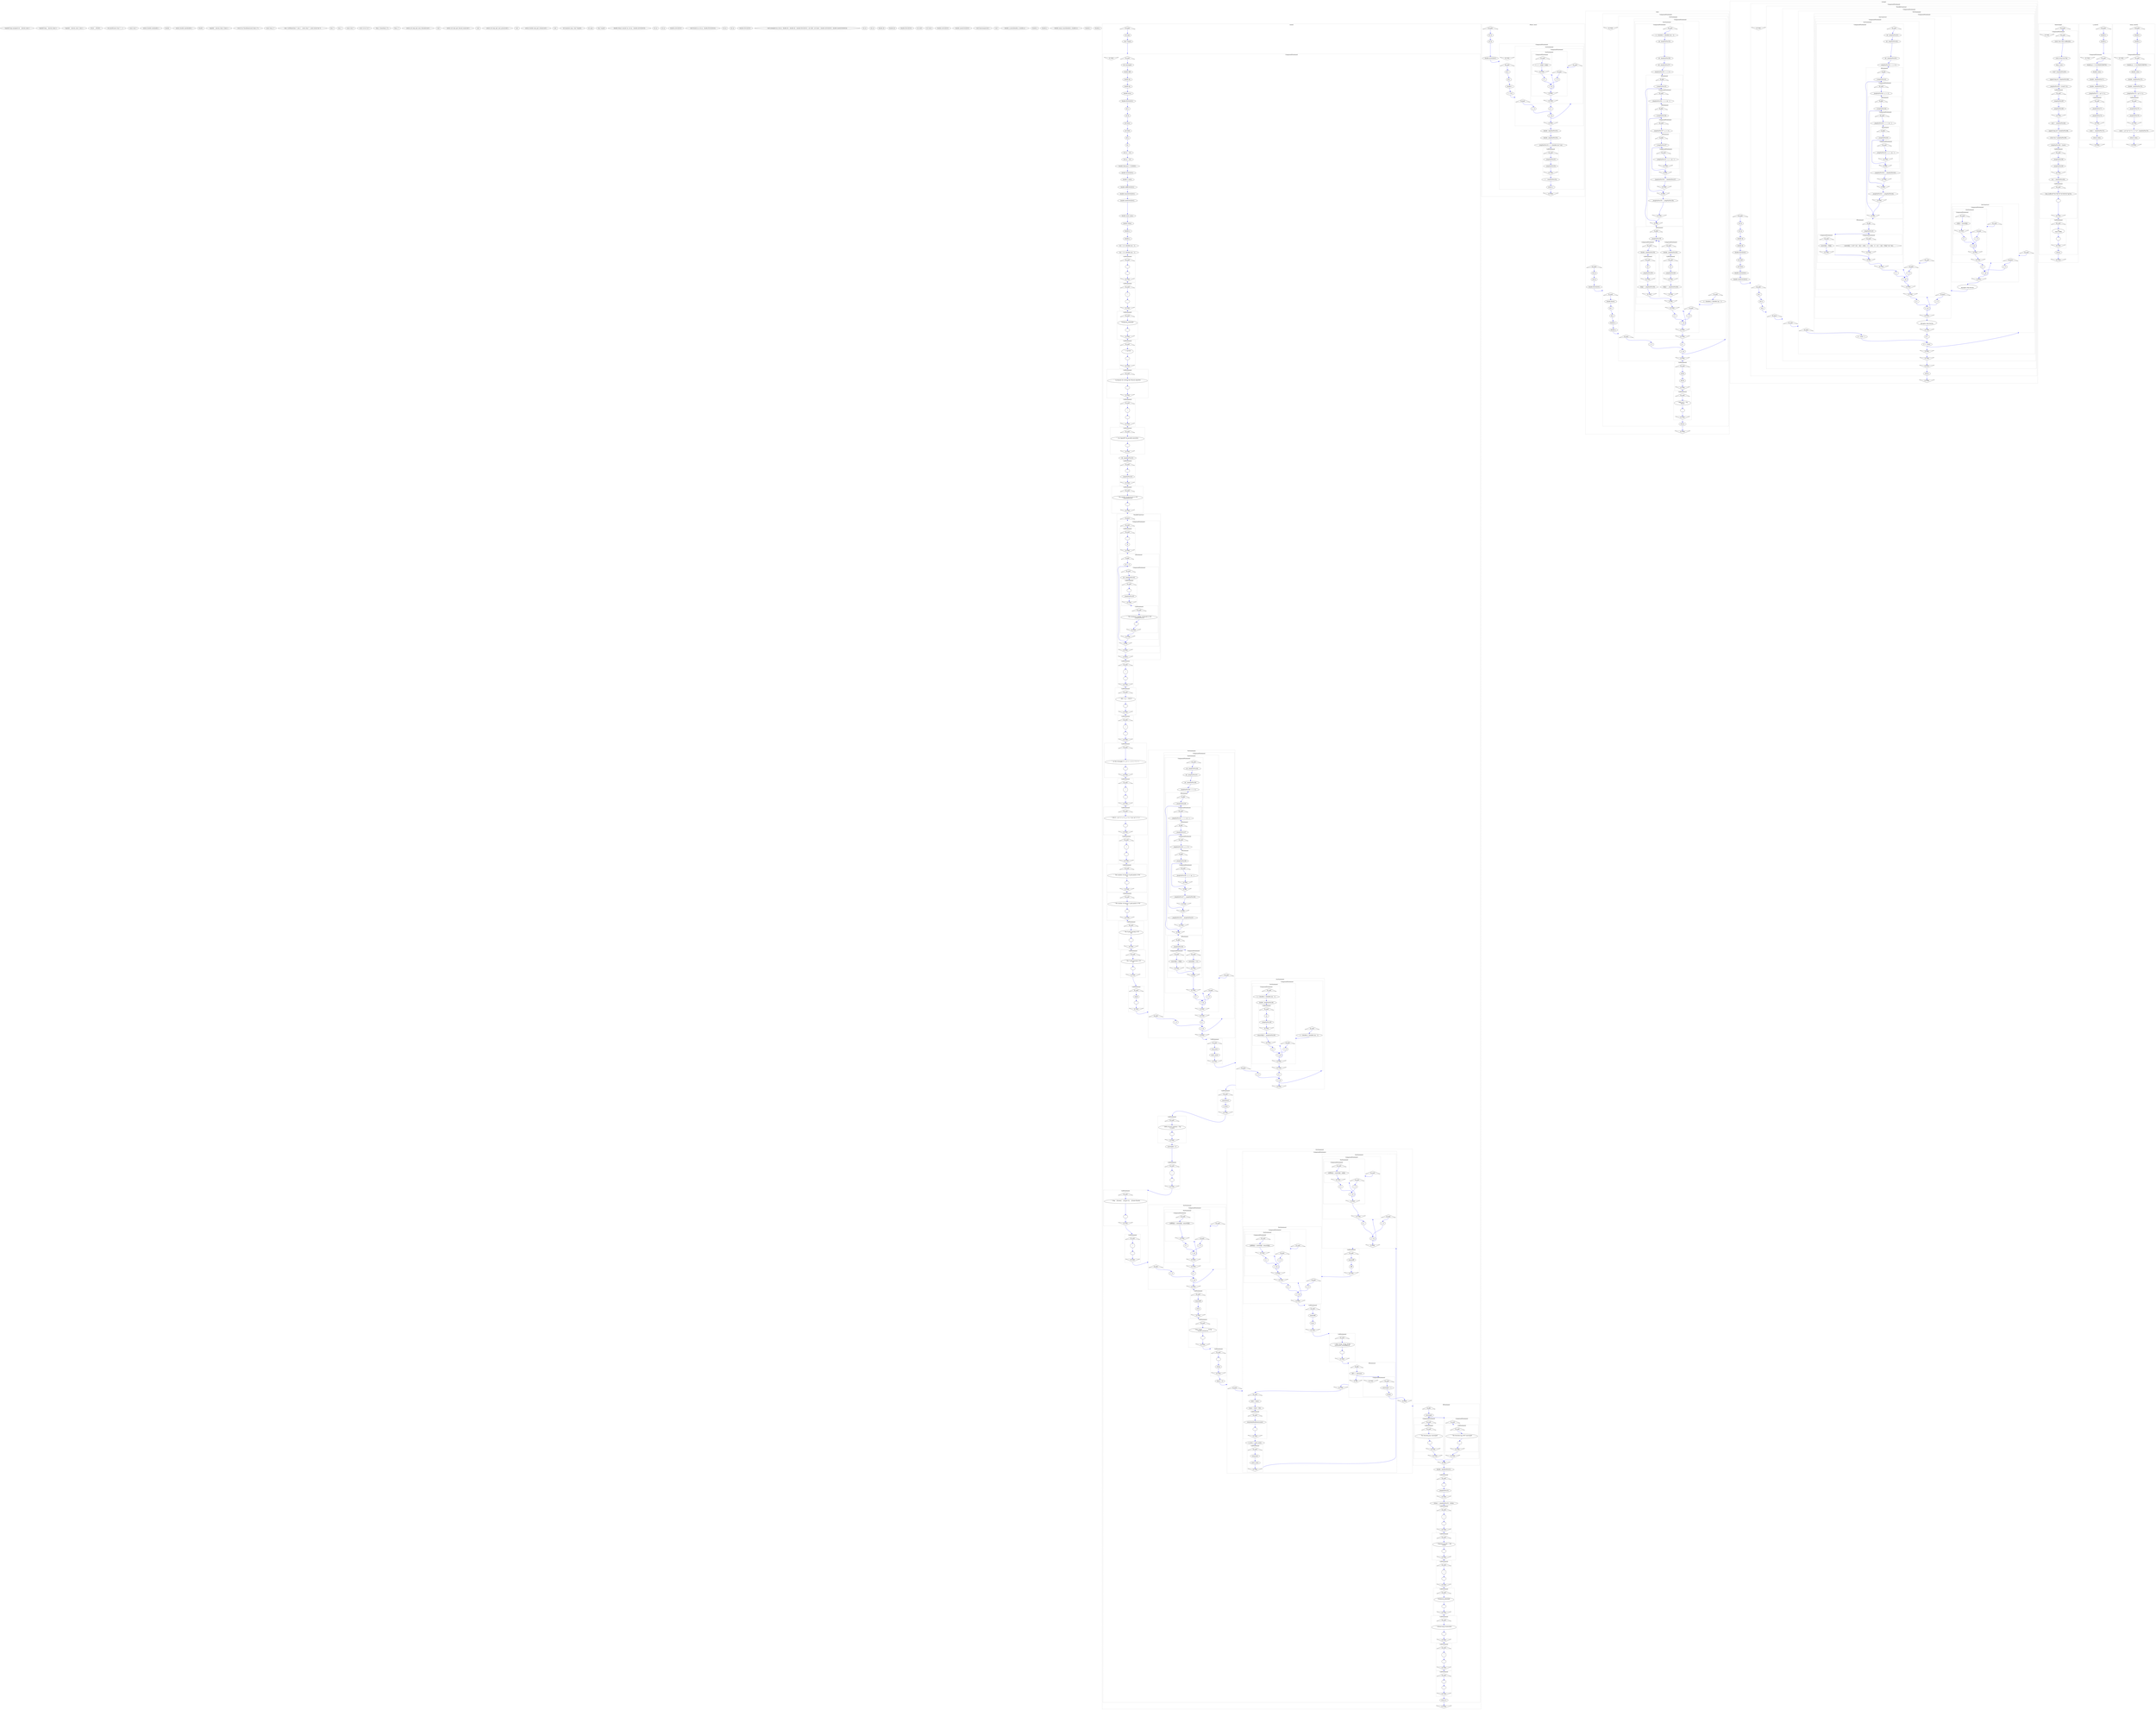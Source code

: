 digraph graph1722023916 {
	compound=true;
	edge[color=blue];
	node1547425104[label="typedef long unsigned int __darwin_size_t;"];
	node655381473[label="typedef long __darwin_time_t;"];
	node517210187[label="typedef __darwin_size_t size_t;"];
	node1899073220[label="struct __sFILEX ;"];
	node1836797772[label="int printf(const char *, ...);"];
	node522764626[label="const char *"];
	node215145189[label="extern double sin(double );"];
	node1766724936[label="double "];
	node665188480[label="extern double sqrt(double );"];
	node1110623531[label="double "];
	node525571[label="typedef __darwin_time_t time_t;"];
	node1045941616[label="struct tm *localtime(const time_t *);"];
	node640363654[label="const time_t *"];
	node192794887[label="size_t strftime(char *, size_t  , const char * , const struct tm *);"];
	node1971851377[label="char *"];
	node1160003871[label="size_t "];
	node156545103[label="const char *"];
	node1561408618[label="const struct tm *"];
	node1686369710[label="time_t time(time_t *);"];
	node480971771[label="time_t *"];
	node1904324159[label="extern int omp_get_num_threads(void );"];
	node673186785[label="void "];
	node90205195[label="extern int omp_get_thread_num(void );"];
	node1007309018[label="void "];
	node1489092624[label="extern int omp_get_num_procs(void );"];
	node1368594774[label="void "];
	node592959754[label="extern double omp_get_wtime(void );"];
	node1173643169[label="void "];
	node558569884[label="int main(int argc, char *argv[]);"];
	node240166646[label="int argc"];
	node1653986196[label="char *argv[]"];
	node2043318969[label="double r8mat_rms(int nx, int ny , double a[161][161]);"];
	node331418503[label="int nx"];
	node592617454[label="int ny"];
	node956420404[label="double a[161][161]"];
	node2136288211[label="void rhs(int nx, int ny , double f[161][161]);"];
	node611572016[label="int nx"];
	node1882554559[label="int ny"];
	node333683827[label="double f[161][161]"];
	node1820383114[label="void sweep(int nx, int ny , double dx , double dy , double f[161][161] , int itold , int itnew , double u[161][161] , double unew[161][161]);"];
	node1666607455[label="int nx"];
	node1484171695[label="int ny"];
	node966739377[label="double dx"];
	node361571968[label="double dy"];
	node440938038[label="double f[161][161]"];
	node2003496028[label="int itold"];
	node1084502906[label="int itnew"];
	node275266973[label="double u[161][161]"];
	node1644231115[label="double unew[161][161]"];
	node391877669[label="void timestamp(void );"];
	node1946645411[label="void "];
	node360207322[label="double u_exact(double x, double y);"];
	node137460818[label="double x"];
	node1496949625[label="double y"];
	node27084827[label="double uxxyy_exact(double x, double y);"];
	node777379084[label="double x"];
	node1149377174[label="double y"];
	subgraph cluster812586739 {
		compound=true;
		style=dotted;
		label="main()";
		node1881901842[label="B_FuDe", shape="triangle"];
		node585324508[label="E_FuDe", shape="invtriangle"];
		node71706941[label="int argc"];
		node2051120548[label="char *argv[]"];
		subgraph cluster379645464 {
			compound=true;
			style=dotted;
			label="CompoundStatement";
			node1030684756[label="B_CoSt", shape="triangle"];
			node1348453796[label="E_CoSt", shape="invtriangle"];
			node359368949[label="int converged;"];
			node900636745[label="double diff;"];
			node1412794598[label="double dx;"];
			node1138410383[label="double dy;"];
			node268084911[label="double error;"];
			node103103526[label="double f[161][161];"];
			node121167003[label="int i;"];
			node707157673[label="int id;"];
			node402009651[label="int itnew;"];
			node485937598[label="int itold;"];
			node352598575[label="int j;"];
			node1528923159[label="20;"];
			node609656250[label="int nx = 161;"];
			node2106592975[label="int ny = 161;"];
			node1774720883[label="double tolerance = 0.000001;"];
			node2113604623[label="double u[161][161];"];
			node672746064[label="double u_norm;"];
			node2059572982[label="double udiff[161][161];"];
			node1124162665[label="double uexact[161][161];"];
			node2139788441[label="double unew[161][161];"];
			node2085745483[label="double unew_norm;"];
			node533810548[label="double wtime;"];
			node1360518503[label="double x;"];
			node1006751649[label="double y;"];
			node1099717276[label="dx = 1.0 / (double) (nx - 1);"];
			node225909961[label="dy = 1.0 / (double) (ny - 1);"];
			subgraph cluster507911745 {
				compound=true;
				style=dotted;
				label="CallStatement";
				node1537772520[label="B_CaSt", shape="triangle"];
				node1452442375[label="E_CaSt", shape="invtriangle"];
				node949581868[label=""];
				node369347944[label=""];
			}
			subgraph cluster1724457619 {
				compound=true;
				style=dotted;
				label="CallStatement";
				node858232531[label="B_CaSt", shape="triangle"];
				node1325465767[label="E_CaSt", shape="invtriangle"];
				node1021258849[label="\"\n\""];
				node1731977615[label=""];
			}
			subgraph cluster1072506992 {
				compound=true;
				style=dotted;
				label="CallStatement";
				node1997702454[label="B_CaSt", shape="triangle"];
				node1479696465[label="E_CaSt", shape="invtriangle"];
				node851765426[label="\"POISSON_OPENMP:\n\""];
				node1517640897[label=""];
			}
			subgraph cluster1677458155 {
				compound=true;
				style=dotted;
				label="CallStatement";
				node1613627715[label="B_CaSt", shape="triangle"];
				node738677855[label="E_CaSt", shape="invtriangle"];
				node240630125[label="\"  C version\n\""];
				node211090736[label=""];
			}
			subgraph cluster1990385139 {
				compound=true;
				style=dotted;
				label="CallStatement";
				node1380924218[label="B_CaSt", shape="triangle"];
				node1105628551[label="E_CaSt", shape="invtriangle"];
				node1241480588[label="\"  A program for solving the Poisson equation.\n\""];
				node2142852357[label=""];
			}
			subgraph cluster1355887174 {
				compound=true;
				style=dotted;
				label="CallStatement";
				node735085430[label="B_CaSt", shape="triangle"];
				node242282810[label="E_CaSt", shape="invtriangle"];
				node1027495011[label="\"\n\""];
				node1234586997[label=""];
			}
			subgraph cluster1690713209 {
				compound=true;
				style=dotted;
				label="CallStatement";
				node835146383[label="B_CaSt", shape="triangle"];
				node729218894[label="E_CaSt", shape="invtriangle"];
				node2048013503[label="\"  Use OpenMP for parallel execution.\n\""];
				node1811922029[label=""];
			}
			node322112198[label="int _imopVarPre143;"];
			subgraph cluster570253226 {
				compound=true;
				style=dotted;
				label="CallStatement";
				node661047965[label="B_CaSt", shape="triangle"];
				node1415630650[label="E_CaSt", shape="invtriangle"];
				node1705072168[label=""];
				node778720569[label="_imopVarPre143"];
			}
			subgraph cluster1947020920 {
				compound=true;
				style=dotted;
				label="CallStatement";
				node474488818[label="B_CaSt", shape="triangle"];
				node1917025677[label="E_CaSt", shape="invtriangle"];
				node462773420[label="\"  The number of processors is %d\n\"_imopVarPre143"];
				node120689887[label=""];
			}
			subgraph cluster431570856 {
				compound=true;
				style=dotted;
				label="ParallelConstruct";
				node2121199924[label="B_PaCo", shape="triangle"];
				node520162288[label="E_PaCo", shape="invtriangle"];
				subgraph cluster198112003 {
					compound=true;
					style=dotted;
					label="CompoundStatement";
					node1097897234[label="B_CoSt", shape="triangle"];
					node1107530534[label="E_CoSt", shape="invtriangle"];
					subgraph cluster1223240796 {
						compound=true;
						style=dotted;
						label="CallStatement";
						node48361312[label="B_CaSt", shape="triangle"];
						node573926093[label="E_CaSt", shape="invtriangle"];
						node946802083[label=""];
						node962944318[label="id"];
					}
					subgraph cluster1582028874 {
						compound=true;
						style=dotted;
						label="IfStatement";
						node1686934746[label="B_IfSt", shape="triangle"];
						node711112124[label="E_IfSt", shape="invtriangle"];
						node1409092880[label="id == 0"];
						subgraph cluster1189084611 {
							compound=true;
							style=dotted;
							label="CompoundStatement";
							node1517328406[label="B_CoSt", shape="triangle"];
							node2016949136[label="E_CoSt", shape="invtriangle"];
							node1195942137[label="int _imopVarPre145;"];
							subgraph cluster1233308726 {
								compound=true;
								style=dotted;
								label="CallStatement";
								node1763260873[label="B_CaSt", shape="triangle"];
								node1327234595[label="E_CaSt", shape="invtriangle"];
								node236567414[label=""];
								node1361393151[label="_imopVarPre145"];
							}
							subgraph cluster443942537 {
								compound=true;
								style=dotted;
								label="CallStatement";
								node1916904573[label="B_CaSt", shape="triangle"];
								node1895143699[label="E_CaSt", shape="invtriangle"];
								node1998949977[label="\"  The maximum number of threads is %d\n\"_imopVarPre145"];
								node857394605[label=""];
							}
						}
					}
				}
			}
			subgraph cluster774895395 {
				compound=true;
				style=dotted;
				label="CallStatement";
				node843710487[label="B_CaSt", shape="triangle"];
				node1636291061[label="E_CaSt", shape="invtriangle"];
				node608519258[label="\"\n\""];
				node582666172[label=""];
			}
			subgraph cluster2043106095 {
				compound=true;
				style=dotted;
				label="CallStatement";
				node709133385[label="B_CaSt", shape="triangle"];
				node854733477[label="E_CaSt", shape="invtriangle"];
				node1140338296[label="\"  -DEL^2 U = F(X,Y)\n\""];
				node85415531[label=""];
			}
			subgraph cluster1341404543 {
				compound=true;
				style=dotted;
				label="CallStatement";
				node1238080693[label="B_CaSt", shape="triangle"];
				node1429351083[label="E_CaSt", shape="invtriangle"];
				node726408598[label="\"\n\""];
				node1988644427[label=""];
			}
			subgraph cluster1832669781 {
				compound=true;
				style=dotted;
				label="CallStatement";
				node186061555[label="B_CaSt", shape="triangle"];
				node1770437551[label="E_CaSt", shape="invtriangle"];
				node1215946669[label="\"  on the rectangle 0 <= X <= 1, 0 <= Y <= 1.\n\""];
				node765826899[label=""];
			}
			subgraph cluster42102625 {
				compound=true;
				style=dotted;
				label="CallStatement";
				node1651667865[label="B_CaSt", shape="triangle"];
				node1301987508[label="E_CaSt", shape="invtriangle"];
				node319670866[label="\"\n\""];
				node1033917063[label=""];
			}
			subgraph cluster1232373427 {
				compound=true;
				style=dotted;
				label="CallStatement";
				node1677207406[label="B_CaSt", shape="triangle"];
				node1979274004[label="E_CaSt", shape="invtriangle"];
				node101874302[label="\"  F(X,Y) = pi^2 * ( x^2 + y^2 ) * sin ( pi * x * y )\n\""];
				node2044282225[label=""];
			}
			subgraph cluster90045638 {
				compound=true;
				style=dotted;
				label="CallStatement";
				node573487274[label="B_CaSt", shape="triangle"];
				node154988899[label="E_CaSt", shape="invtriangle"];
				node408069119[label="\"\n\""];
				node712410124[label=""];
			}
			subgraph cluster972865270 {
				compound=true;
				style=dotted;
				label="CallStatement";
				node1716932897[label="B_CaSt", shape="triangle"];
				node801569151[label="E_CaSt", shape="invtriangle"];
				node1026483832[label="\"  The number of interior X grid points is %d\n\"nx"];
				node1877062907[label=""];
			}
			subgraph cluster1344519051 {
				compound=true;
				style=dotted;
				label="CallStatement";
				node1566511282[label="B_CaSt", shape="triangle"];
				node1959239586[label="E_CaSt", shape="invtriangle"];
				node504336483[label="\"  The number of interior Y grid points is %d\n\"ny"];
				node58488213[label=""];
			}
			subgraph cluster764826684 {
				compound=true;
				style=dotted;
				label="CallStatement";
				node1940055334[label="B_CaSt", shape="triangle"];
				node2103763750[label="E_CaSt", shape="invtriangle"];
				node335107734[label="\"  The X grid spacing is %f\n\"dx"];
				node1971783162[label=""];
			}
			subgraph cluster1608633989 {
				compound=true;
				style=dotted;
				label="CallStatement";
				node1615617512[label="B_CaSt", shape="triangle"];
				node923341586[label="E_CaSt", shape="invtriangle"];
				node107994825[label="\"  The Y grid spacing is %f\n\"dy"];
				node1569435561[label=""];
			}
			subgraph cluster598357562 {
				compound=true;
				style=dotted;
				label="CallStatement";
				node1593224710[label="B_CaSt", shape="triangle"];
				node1440738283[label="E_CaSt", shape="invtriangle"];
				node1849015357[label="nxnyf"];
				node512549200[label=""];
			}
			subgraph cluster909132503 {
				compound=true;
				style=dotted;
				label="ForStatement";
				node912966811[label="B_FoSt", shape="triangle"];
				node1792384402[label="E_FoSt", shape="invtriangle"];
				node1152606315[label="j = 0"];
				node605982374[label="j < ny"];
				node1357700757[label="j++"];
				subgraph cluster599782425 {
					compound=true;
					style=dotted;
					label="CompoundStatement";
					node1233327519[label="B_CoSt", shape="triangle"];
					node1155769010[label="E_CoSt", shape="invtriangle"];
					subgraph cluster925150995 {
						compound=true;
						style=dotted;
						label="ForStatement";
						node1760219993[label="B_FoSt", shape="triangle"];
						node1800649922[label="E_FoSt", shape="invtriangle"];
						node1112456099[label="i = 0"];
						node15477956[label="i < nx"];
						node727666004[label="i++"];
						subgraph cluster1202042637 {
							compound=true;
							style=dotted;
							label="CompoundStatement";
							node1112527632[label="B_CoSt", shape="triangle"];
							node440736059[label="E_CoSt", shape="invtriangle"];
							node1814423236[label="int _imopVarPre146;"];
							node1943855334[label="int _imopVarPre147;"];
							node867093003[label="int _imopVarPre148;"];
							node611289995[label="_imopVarPre146 = i == 0;"];
							subgraph cluster1659286984 {
								compound=true;
								style=dotted;
								label="IfStatement";
								node1064905627[label="B_IfSt", shape="triangle"];
								node2072130509[label="E_IfSt", shape="invtriangle"];
								node1793899405[label="!_imopVarPre146"];
								subgraph cluster1406253491 {
									compound=true;
									style=dotted;
									label="CompoundStatement";
									node749604930[label="B_CoSt", shape="triangle"];
									node373097727[label="E_CoSt", shape="invtriangle"];
									node635610193[label="_imopVarPre147 = i == nx - 1;"];
									subgraph cluster1089584667 {
										compound=true;
										style=dotted;
										label="IfStatement";
										node2054757222[label="B_IfSt", shape="triangle"];
										node1865201235[label="E_IfSt", shape="invtriangle"];
										node1805443519[label="!_imopVarPre147"];
										subgraph cluster2023026843 {
											compound=true;
											style=dotted;
											label="CompoundStatement";
											node1028145537[label="B_CoSt", shape="triangle"];
											node1628551735[label="E_CoSt", shape="invtriangle"];
											node1193398802[label="_imopVarPre148 = j == 0;"];
											subgraph cluster2076249476 {
												compound=true;
												style=dotted;
												label="IfStatement";
												node660595570[label="B_IfSt", shape="triangle"];
												node1088491512[label="E_IfSt", shape="invtriangle"];
												node2117642238[label="!_imopVarPre148"];
												subgraph cluster1705277839 {
													compound=true;
													style=dotted;
													label="CompoundStatement";
													node2000648320[label="B_CoSt", shape="triangle"];
													node142099757[label="E_CoSt", shape="invtriangle"];
													node1800693087[label="_imopVarPre148 = j == ny - 1;"];
												}
											}
											node1541433310[label="_imopVarPre147 = _imopVarPre148;"];
										}
									}
									node659059448[label="_imopVarPre146 = _imopVarPre147;"];
								}
							}
							subgraph cluster788892554 {
								compound=true;
								style=dotted;
								label="IfStatement";
								node1970073944[label="B_IfSt", shape="triangle"];
								node1060042118[label="E_IfSt", shape="invtriangle"];
								node1681094402[label="_imopVarPre146"];
								subgraph cluster756080817 {
									compound=true;
									style=dotted;
									label="CompoundStatement";
									node479734028[label="B_CoSt", shape="triangle"];
									node388802347[label="E_CoSt", shape="invtriangle"];
									node1624817884[label="unew[i][j] = f[i][j];"];
								}
								subgraph cluster903268937 {
									compound=true;
									style=dotted;
									label="CompoundStatement";
									node424732838[label="B_CoSt", shape="triangle"];
									node1193841543[label="E_CoSt", shape="invtriangle"];
									node855547146[label="unew[i][j] = 0.0;"];
								}
							}
						}
					}
				}
			}
			subgraph cluster32393008 {
				compound=true;
				style=dotted;
				label="CallStatement";
				node1504083002[label="B_CaSt", shape="triangle"];
				node1342374939[label="E_CaSt", shape="invtriangle"];
				node1917562344[label="nxnyunew"];
				node211973922[label="unew_norm"];
			}
			subgraph cluster1489322191 {
				compound=true;
				style=dotted;
				label="ForStatement";
				node1029898472[label="B_FoSt", shape="triangle"];
				node461516748[label="E_FoSt", shape="invtriangle"];
				node2032647583[label="j = 0"];
				node310276293[label="j < ny"];
				node2061226112[label="j++"];
				subgraph cluster1460126155 {
					compound=true;
					style=dotted;
					label="CompoundStatement";
					node727497138[label="B_CoSt", shape="triangle"];
					node889422145[label="E_CoSt", shape="invtriangle"];
					node1092619788[label="y = (double) j / (double) (ny - 1);"];
					subgraph cluster817941759 {
						compound=true;
						style=dotted;
						label="ForStatement";
						node1478334108[label="B_FoSt", shape="triangle"];
						node36550900[label="E_FoSt", shape="invtriangle"];
						node1187972599[label="i = 0"];
						node465909321[label="i < nx"];
						node842957574[label="i++"];
						subgraph cluster1599566873 {
							compound=true;
							style=dotted;
							label="CompoundStatement";
							node687501326[label="B_CoSt", shape="triangle"];
							node1028811481[label="E_CoSt", shape="invtriangle"];
							node1638249646[label="x = (double) i / (double) (nx - 1);"];
							node187120217[label="double _imopVarPre149;"];
							subgraph cluster611502040 {
								compound=true;
								style=dotted;
								label="CallStatement";
								node1486553742[label="B_CaSt", shape="triangle"];
								node571956559[label="E_CaSt", shape="invtriangle"];
								node167693809[label="xy"];
								node594195094[label="_imopVarPre149"];
							}
							node1406004470[label="uexact[i][j] = _imopVarPre149;"];
						}
					}
				}
			}
			subgraph cluster7395550 {
				compound=true;
				style=dotted;
				label="CallStatement";
				node1112940474[label="B_CaSt", shape="triangle"];
				node1499418021[label="E_CaSt", shape="invtriangle"];
				node1186371052[label="nxnyuexact"];
				node1671811074[label="u_norm"];
			}
			subgraph cluster1657842786 {
				compound=true;
				style=dotted;
				label="CallStatement";
				node353206468[label="B_CaSt", shape="triangle"];
				node1747371038[label="E_CaSt", shape="invtriangle"];
				node50345623[label="\"  RMS of exact solution = %g\n\"u_norm"];
				node761863997[label=""];
			}
			node1015122628[label="converged = 0;"];
			subgraph cluster799260198 {
				compound=true;
				style=dotted;
				label="CallStatement";
				node1116197959[label="B_CaSt", shape="triangle"];
				node989033734[label="E_CaSt", shape="invtriangle"];
				node1315795813[label="\"\n\""];
				node357653585[label=""];
			}
			subgraph cluster450589816 {
				compound=true;
				style=dotted;
				label="CallStatement";
				node988179589[label="B_CaSt", shape="triangle"];
				node378814088[label="E_CaSt", shape="invtriangle"];
				node1174714624[label="\"  Step    ||Unew||     ||Unew-U||     ||Unew-Exact||\n\""];
				node913806791[label=""];
			}
			subgraph cluster249515830 {
				compound=true;
				style=dotted;
				label="CallStatement";
				node43856716[label="B_CaSt", shape="triangle"];
				node269458366[label="E_CaSt", shape="invtriangle"];
				node334099170[label="\"\n\""];
				node109065770[label=""];
			}
			subgraph cluster1401737458 {
				compound=true;
				style=dotted;
				label="ForStatement";
				node37268876[label="B_FoSt", shape="triangle"];
				node1125098735[label="E_FoSt", shape="invtriangle"];
				node1541075662[label="j = 0"];
				node951677655[label="j < ny"];
				node1340086277[label="j++"];
				subgraph cluster778806426 {
					compound=true;
					style=dotted;
					label="CompoundStatement";
					node1599823012[label="B_CoSt", shape="triangle"];
					node1323514615[label="E_CoSt", shape="invtriangle"];
					subgraph cluster1805412777 {
						compound=true;
						style=dotted;
						label="ForStatement";
						node1713546896[label="B_FoSt", shape="triangle"];
						node817490653[label="E_FoSt", shape="invtriangle"];
						node1306085976[label="i = 0"];
						node1129387802[label="i < nx"];
						node557705922[label="i++"];
						subgraph cluster1399225534 {
							compound=true;
							style=dotted;
							label="CompoundStatement";
							node490630452[label="B_CoSt", shape="triangle"];
							node1857007886[label="E_CoSt", shape="invtriangle"];
							node1970612644[label="udiff[i][j] = unew[i][j] - uexact[i][j];"];
						}
					}
				}
			}
			subgraph cluster502102804 {
				compound=true;
				style=dotted;
				label="CallStatement";
				node700348233[label="B_CaSt", shape="triangle"];
				node1602530280[label="E_CaSt", shape="invtriangle"];
				node1179689991[label="nxnyudiff"];
				node1407167674[label="error"];
			}
			subgraph cluster509858326 {
				compound=true;
				style=dotted;
				label="CallStatement";
				node1658704411[label="B_CaSt", shape="triangle"];
				node381930033[label="E_CaSt", shape="invtriangle"];
				node756637412[label="\"  %4d  %14g                  %14g\n\"0unew_normerror"];
				node173059685[label=""];
			}
			subgraph cluster1338770454 {
				compound=true;
				style=dotted;
				label="CallStatement";
				node836972194[label="B_CaSt", shape="triangle"];
				node343128256[label="E_CaSt", shape="invtriangle"];
				node1532756055[label=""];
				node1956598686[label="wtime"];
			}
			node160945458[label="itnew = 0;"];
			subgraph cluster1562595588 {
				compound=true;
				style=dotted;
				label="ForStatement";
				node1317963297[label="B_FoSt", shape="triangle"];
				node205810452[label="E_FoSt", shape="invtriangle"];
				subgraph cluster466319810 {
					compound=true;
					style=dotted;
					label="CompoundStatement";
					node219812012[label="B_CoSt", shape="triangle"];
					node1875520143[label="E_CoSt", shape="invtriangle"];
					node176097974[label="itold = itnew;"];
					node1827371870[label="itnew = itold + 500;"];
					subgraph cluster929482343 {
						compound=true;
						style=dotted;
						label="CallStatement";
						node2000421523[label="B_CaSt", shape="triangle"];
						node1438178266[label="E_CaSt", shape="invtriangle"];
						node995531141[label="nxnydxdyfitolditnewuunew"];
						node1386020581[label=""];
					}
					node960004592[label="u_norm = unew_norm;"];
					subgraph cluster613281005 {
						compound=true;
						style=dotted;
						label="CallStatement";
						node573023937[label="B_CaSt", shape="triangle"];
						node513279161[label="E_CaSt", shape="invtriangle"];
						node88335763[label="nxnyunew"];
						node368727462[label="unew_norm"];
					}
					subgraph cluster584698209 {
						compound=true;
						style=dotted;
						label="ForStatement";
						node1936670366[label="B_FoSt", shape="triangle"];
						node199000084[label="E_FoSt", shape="invtriangle"];
						node379115456[label="j = 0"];
						node1629759610[label="j < ny"];
						node277164482[label="j++"];
						subgraph cluster453007883 {
							compound=true;
							style=dotted;
							label="CompoundStatement";
							node337545117[label="B_CoSt", shape="triangle"];
							node278753868[label="E_CoSt", shape="invtriangle"];
							subgraph cluster1526296937 {
								compound=true;
								style=dotted;
								label="ForStatement";
								node161118423[label="B_FoSt", shape="triangle"];
								node836397870[label="E_FoSt", shape="invtriangle"];
								node1220747354[label="i = 0"];
								node985679444[label="i < nx"];
								node1735390128[label="i++"];
								subgraph cluster1471633238 {
									compound=true;
									style=dotted;
									label="CompoundStatement";
									node1395105902[label="B_CoSt", shape="triangle"];
									node645476639[label="E_CoSt", shape="invtriangle"];
									node775174220[label="udiff[i][j] = unew[i][j] - u[i][j];"];
								}
							}
						}
					}
					subgraph cluster1210600718 {
						compound=true;
						style=dotted;
						label="CallStatement";
						node1433568941[label="B_CaSt", shape="triangle"];
						node185639533[label="E_CaSt", shape="invtriangle"];
						node1946636596[label="nxnyudiff"];
						node2139501486[label="diff"];
					}
					subgraph cluster92575452 {
						compound=true;
						style=dotted;
						label="ForStatement";
						node354268551[label="B_FoSt", shape="triangle"];
						node596299019[label="E_FoSt", shape="invtriangle"];
						node256642638[label="j = 0"];
						node492947164[label="j < ny"];
						node35874744[label="j++"];
						subgraph cluster1649829954 {
							compound=true;
							style=dotted;
							label="CompoundStatement";
							node790538253[label="B_CoSt", shape="triangle"];
							node924393200[label="E_CoSt", shape="invtriangle"];
							subgraph cluster1090057640 {
								compound=true;
								style=dotted;
								label="ForStatement";
								node536671860[label="B_FoSt", shape="triangle"];
								node1143968486[label="E_FoSt", shape="invtriangle"];
								node987950392[label="i = 0"];
								node1061998933[label="i < nx"];
								node1004862656[label="i++"];
								subgraph cluster1833973673 {
									compound=true;
									style=dotted;
									label="CompoundStatement";
									node1110148152[label="B_CoSt", shape="triangle"];
									node812031404[label="E_CoSt", shape="invtriangle"];
									node118363130[label="udiff[i][j] = unew[i][j] - uexact[i][j];"];
								}
							}
						}
					}
					subgraph cluster1318313145 {
						compound=true;
						style=dotted;
						label="CallStatement";
						node411787317[label="B_CaSt", shape="triangle"];
						node77811359[label="E_CaSt", shape="invtriangle"];
						node1868964323[label="nxnyudiff"];
						node1022830989[label="error"];
					}
					subgraph cluster1715657818 {
						compound=true;
						style=dotted;
						label="CallStatement";
						node71148574[label="B_CaSt", shape="triangle"];
						node344751179[label="E_CaSt", shape="invtriangle"];
						node537524656[label="\"  %4d  %14g  %14g  %14g\n\"itnewunew_normdifferror"];
						node2113367449[label=""];
					}
					subgraph cluster777970377 {
						compound=true;
						style=dotted;
						label="IfStatement";
						node1436944861[label="B_IfSt", shape="triangle"];
						node1258103238[label="E_IfSt", shape="invtriangle"];
						node1906029492[label="diff <= tolerance"];
						subgraph cluster2076864428 {
							compound=true;
							style=dotted;
							label="CompoundStatement";
							node1549840544[label="B_CoSt", shape="triangle"];
							node2049646260[label="E_CoSt", shape="invtriangle"];
							node178342381[label="converged = 1;"];
							node312202589[label="break;"];
						}
					}
				}
			}
			subgraph cluster1886301021 {
				compound=true;
				style=dotted;
				label="IfStatement";
				node1920098017[label="B_IfSt", shape="triangle"];
				node1088818894[label="E_IfSt", shape="invtriangle"];
				node1522975986[label="converged"];
				subgraph cluster356308667 {
					compound=true;
					style=dotted;
					label="CompoundStatement";
					node1641565704[label="B_CoSt", shape="triangle"];
					node765420745[label="E_CoSt", shape="invtriangle"];
					subgraph cluster448782465 {
						compound=true;
						style=dotted;
						label="CallStatement";
						node711483066[label="B_CaSt", shape="triangle"];
						node204354148[label="E_CaSt", shape="invtriangle"];
						node276777344[label="\"  The iteration has converged.\n\""];
						node2010546406[label=""];
					}
				}
				subgraph cluster934640468 {
					compound=true;
					style=dotted;
					label="CompoundStatement";
					node1545563479[label="B_CoSt", shape="triangle"];
					node254315540[label="E_CoSt", shape="invtriangle"];
					subgraph cluster1730129134 {
						compound=true;
						style=dotted;
						label="CallStatement";
						node1185502159[label="B_CaSt", shape="triangle"];
						node357291163[label="E_CaSt", shape="invtriangle"];
						node973174587[label="\"  The iteration has NOT converged.\n\""];
						node1745512157[label=""];
					}
				}
			}
			node1081159401[label="double _imopVarPre151;"];
			subgraph cluster888378046 {
				compound=true;
				style=dotted;
				label="CallStatement";
				node1163189762[label="B_CaSt", shape="triangle"];
				node1067414015[label="E_CaSt", shape="invtriangle"];
				node262911569[label=""];
				node669365112[label="_imopVarPre151"];
			}
			node947043383[label="wtime = _imopVarPre151 - wtime;"];
			subgraph cluster783141366 {
				compound=true;
				style=dotted;
				label="CallStatement";
				node688113407[label="B_CaSt", shape="triangle"];
				node1638864144[label="E_CaSt", shape="invtriangle"];
				node934223763[label="\"\n\""];
				node227381657[label=""];
			}
			subgraph cluster1202653598 {
				compound=true;
				style=dotted;
				label="CallStatement";
				node1880052106[label="B_CaSt", shape="triangle"];
				node193156903[label="E_CaSt", shape="invtriangle"];
				node333085360[label="\"  Elapsed seconds = %g\n\"wtime"];
				node832322085[label=""];
			}
			subgraph cluster1955049794 {
				compound=true;
				style=dotted;
				label="CallStatement";
				node1899609393[label="B_CaSt", shape="triangle"];
				node429639728[label="E_CaSt", shape="invtriangle"];
				node1262477422[label="\"\n\""];
				node353296011[label=""];
			}
			subgraph cluster1763872389 {
				compound=true;
				style=dotted;
				label="CallStatement";
				node2054997292[label="B_CaSt", shape="triangle"];
				node1481853275[label="E_CaSt", shape="invtriangle"];
				node1380593659[label="\"POISSON_OPENMP:\n\""];
				node1403649277[label=""];
			}
			subgraph cluster201069753 {
				compound=true;
				style=dotted;
				label="CallStatement";
				node263588219[label="B_CaSt", shape="triangle"];
				node771642661[label="E_CaSt", shape="invtriangle"];
				node19467337[label="\"  Normal end of execution.\n\""];
				node1966480630[label=""];
			}
			subgraph cluster494266287 {
				compound=true;
				style=dotted;
				label="CallStatement";
				node1338065644[label="B_CaSt", shape="triangle"];
				node884111637[label="E_CaSt", shape="invtriangle"];
				node703440120[label="\"\n\""];
				node500660587[label=""];
			}
			subgraph cluster169370778 {
				compound=true;
				style=dotted;
				label="CallStatement";
				node1548962651[label="B_CaSt", shape="triangle"];
				node60187547[label="E_CaSt", shape="invtriangle"];
				node723689932[label=""];
				node1649884294[label=""];
			}
			node959897458[label="return 0;"];
		}
	}
	subgraph cluster1863557065 {
		compound=true;
		style=dotted;
		label="r8mat_rms()";
		node1428527783[label="B_FuDe", shape="triangle"];
		node423109432[label="E_FuDe", shape="invtriangle"];
		node730584984[label="int nx"];
		node1007402143[label="int ny"];
		node1298330822[label="double a[161][161]"];
		subgraph cluster639690519 {
			compound=true;
			style=dotted;
			label="CompoundStatement";
			node2089636626[label="B_CoSt", shape="triangle"];
			node1983283775[label="E_CoSt", shape="invtriangle"];
			node412375354[label="int i;"];
			node1903051549[label="int j;"];
			node610189734[label="double v;"];
			node580965610[label="v = 0.0;"];
			subgraph cluster1273675500 {
				compound=true;
				style=dotted;
				label="ForStatement";
				node62182667[label="B_FoSt", shape="triangle"];
				node1529010337[label="E_FoSt", shape="invtriangle"];
				node830381116[label="j = 0"];
				node2038020279[label="j < ny"];
				node1361609751[label="j++"];
				subgraph cluster1566311673 {
					compound=true;
					style=dotted;
					label="CompoundStatement";
					node1867108691[label="B_CoSt", shape="triangle"];
					node1266224518[label="E_CoSt", shape="invtriangle"];
					subgraph cluster441260727 {
						compound=true;
						style=dotted;
						label="ForStatement";
						node1416520149[label="B_FoSt", shape="triangle"];
						node73878928[label="E_FoSt", shape="invtriangle"];
						node190868662[label="i = 0"];
						node901852282[label="i < nx"];
						node626961003[label="i++"];
						subgraph cluster650859015 {
							compound=true;
							style=dotted;
							label="CompoundStatement";
							node356519935[label="B_CoSt", shape="triangle"];
							node416878771[label="E_CoSt", shape="invtriangle"];
							node790432700[label="v = v + a[i][j] * a[i][j];"];
						}
					}
				}
			}
			node729375394[label="double _imopVarPre153;"];
			node558913557[label="double _imopVarPre154;"];
			node657252457[label="_imopVarPre153 = v / (double) (nx * ny);"];
			subgraph cluster2119713755 {
				compound=true;
				style=dotted;
				label="CallStatement";
				node1168076863[label="B_CaSt", shape="triangle"];
				node411748515[label="E_CaSt", shape="invtriangle"];
				node911267068[label="_imopVarPre153"];
				node873105556[label="_imopVarPre154"];
			}
			node2118413714[label="v = _imopVarPre154;"];
			node892262157[label="return v;"];
		}
	}
	subgraph cluster1937575946 {
		compound=true;
		style=dotted;
		label="rhs()";
		node317053574[label="B_FuDe", shape="triangle"];
		node1697976702[label="E_FuDe", shape="invtriangle"];
		node1174478906[label="int nx"];
		node765880900[label="int ny"];
		node224473864[label="double f[161][161]"];
		subgraph cluster1364058917 {
			compound=true;
			style=dotted;
			label="CompoundStatement";
			node818010696[label="B_CoSt", shape="triangle"];
			node1134976216[label="E_CoSt", shape="invtriangle"];
			node108049354[label="double fnorm;"];
			node803149788[label="int i;"];
			node1700397528[label="int j;"];
			node914293025[label="double x;"];
			node1238905282[label="double y;"];
			subgraph cluster1357944757 {
				compound=true;
				style=dotted;
				label="ForStatement";
				node2061337484[label="B_FoSt", shape="triangle"];
				node912440831[label="E_FoSt", shape="invtriangle"];
				node2060569250[label="j = 0"];
				node367725289[label="j < ny"];
				node1661690256[label="j++"];
				subgraph cluster952754390 {
					compound=true;
					style=dotted;
					label="CompoundStatement";
					node1184082415[label="B_CoSt", shape="triangle"];
					node822799883[label="E_CoSt", shape="invtriangle"];
					node976042249[label="y = (double) j / (double) (ny - 1);"];
					subgraph cluster1136612247 {
						compound=true;
						style=dotted;
						label="ForStatement";
						node1465800495[label="B_FoSt", shape="triangle"];
						node1476484694[label="E_FoSt", shape="invtriangle"];
						node54879576[label="i = 0"];
						node220369374[label="i < nx"];
						node760604710[label="i++"];
						subgraph cluster24532316 {
							compound=true;
							style=dotted;
							label="CompoundStatement";
							node2088246338[label="B_CoSt", shape="triangle"];
							node2036302615[label="E_CoSt", shape="invtriangle"];
							node500646211[label="x = (double) i / (double) (nx - 1);"];
							node1534765208[label="int _imopVarPre155;"];
							node1452445207[label="int _imopVarPre156;"];
							node878493504[label="int _imopVarPre157;"];
							node304148291[label="_imopVarPre155 = i == 0;"];
							subgraph cluster1780313842 {
								compound=true;
								style=dotted;
								label="IfStatement";
								node41029700[label="B_IfSt", shape="triangle"];
								node543028700[label="E_IfSt", shape="invtriangle"];
								node2041504298[label="!_imopVarPre155"];
								subgraph cluster180084736 {
									compound=true;
									style=dotted;
									label="CompoundStatement";
									node1065443868[label="B_CoSt", shape="triangle"];
									node1536465406[label="E_CoSt", shape="invtriangle"];
									node1775046789[label="_imopVarPre156 = i == nx - 1;"];
									subgraph cluster1532675992 {
										compound=true;
										style=dotted;
										label="IfStatement";
										node1110981808[label="B_IfSt", shape="triangle"];
										node1986562346[label="E_IfSt", shape="invtriangle"];
										node70666339[label="!_imopVarPre156"];
										subgraph cluster431097582 {
											compound=true;
											style=dotted;
											label="CompoundStatement";
											node268258490[label="B_CoSt", shape="triangle"];
											node1595180029[label="E_CoSt", shape="invtriangle"];
											node1661178041[label="_imopVarPre157 = j == 0;"];
											subgraph cluster1724736027 {
												compound=true;
												style=dotted;
												label="IfStatement";
												node222250245[label="B_IfSt", shape="triangle"];
												node1051890381[label="E_IfSt", shape="invtriangle"];
												node99195804[label="!_imopVarPre157"];
												subgraph cluster1483050851 {
													compound=true;
													style=dotted;
													label="CompoundStatement";
													node1424043852[label="B_CoSt", shape="triangle"];
													node1620643420[label="E_CoSt", shape="invtriangle"];
													node1251133097[label="_imopVarPre157 = j == ny - 1;"];
												}
											}
											node879924346[label="_imopVarPre156 = _imopVarPre157;"];
										}
									}
									node216919586[label="_imopVarPre155 = _imopVarPre156;"];
								}
							}
							subgraph cluster154674411 {
								compound=true;
								style=dotted;
								label="IfStatement";
								node2062888647[label="B_IfSt", shape="triangle"];
								node2009196049[label="E_IfSt", shape="invtriangle"];
								node164052991[label="_imopVarPre155"];
								subgraph cluster871065432 {
									compound=true;
									style=dotted;
									label="CompoundStatement";
									node260727363[label="B_CoSt", shape="triangle"];
									node1250950517[label="E_CoSt", shape="invtriangle"];
									node1040537707[label="double _imopVarPre158;"];
									subgraph cluster974631651 {
										compound=true;
										style=dotted;
										label="CallStatement";
										node1578365270[label="B_CaSt", shape="triangle"];
										node823056052[label="E_CaSt", shape="invtriangle"];
										node1678557259[label="xy"];
										node1706027885[label="_imopVarPre158"];
									}
									node1559783274[label="f[i][j] = _imopVarPre158;"];
								}
								subgraph cluster187150864 {
									compound=true;
									style=dotted;
									label="CompoundStatement";
									node1772780918[label="B_CoSt", shape="triangle"];
									node871461513[label="E_CoSt", shape="invtriangle"];
									node655180711[label="double _imopVarPre160;"];
									subgraph cluster1907758892 {
										compound=true;
										style=dotted;
										label="CallStatement";
										node1487540468[label="B_CaSt", shape="triangle"];
										node1337289706[label="E_CaSt", shape="invtriangle"];
										node1583082378[label="xy"];
										node1933493643[label="_imopVarPre160"];
									}
									node1419958638[label="f[i][j] = -_imopVarPre160;"];
								}
							}
						}
					}
				}
			}
			subgraph cluster1976503781 {
				compound=true;
				style=dotted;
				label="CallStatement";
				node1353756631[label="B_CaSt", shape="triangle"];
				node1182888954[label="E_CaSt", shape="invtriangle"];
				node1651923692[label="nxnyf"];
				node669132924[label="fnorm"];
			}
			subgraph cluster1326878729 {
				compound=true;
				style=dotted;
				label="CallStatement";
				node165337720[label="B_CaSt", shape="triangle"];
				node1107789101[label="E_CaSt", shape="invtriangle"];
				node746757564[label="\"  RMS of F = %g\n\"fnorm"];
				node558624761[label=""];
			}
			node1607277663[label="return;"];
		}
	}
	subgraph cluster1824418025 {
		compound=true;
		style=dotted;
		label="sweep()";
		node1868437199[label="B_FuDe", shape="triangle"];
		node1963590892[label="E_FuDe", shape="invtriangle"];
		node992893965[label="int nx"];
		node501244955[label="int ny"];
		node716996660[label="double dx"];
		node1715606187[label="double dy"];
		node1856128687[label="double f[161][161]"];
		node1374664497[label="int itold"];
		node812415990[label="int itnew"];
		node1428815684[label="double u[161][161]"];
		node33389111[label="double unew[161][161]"];
		subgraph cluster44332439 {
			compound=true;
			style=dotted;
			label="CompoundStatement";
			node317880757[label="B_CoSt", shape="triangle"];
			node1610014012[label="E_CoSt", shape="invtriangle"];
			node565077371[label="int i;"];
			node1058708051[label="int it;"];
			node1738396212[label="int j;"];
			subgraph cluster1654300454 {
				compound=true;
				style=dotted;
				label="ParallelConstruct";
				node192486017[label="B_PaCo", shape="triangle"];
				node1133617880[label="E_PaCo", shape="invtriangle"];
				subgraph cluster530131514 {
					compound=true;
					style=dotted;
					label="CompoundStatement";
					node817833695[label="B_CoSt", shape="triangle"];
					node39959931[label="E_CoSt", shape="invtriangle"];
					subgraph cluster253171986 {
						compound=true;
						style=dotted;
						label="ForStatement";
						node2102232441[label="B_FoSt", shape="triangle"];
						node362030306[label="E_FoSt", shape="invtriangle"];
						node992217213[label="it = itold + 1"];
						node1493657028[label="it <= itnew"];
						node745642964[label="it++"];
						subgraph cluster1792113076 {
							compound=true;
							style=dotted;
							label="CompoundStatement";
							node788344609[label="B_CoSt", shape="triangle"];
							node1506083063[label="E_CoSt", shape="invtriangle"];
							subgraph cluster1798165471 {
								compound=true;
								style=dotted;
								label="ForConstruct";
								node1303868418[label="B_FoCo", shape="triangle"];
								node1942258276[label="E_FoCo", shape="invtriangle"];
								node1126888535[label="j = 0"];
								node1087279177[label="j < ny"];
								node1437396121[label="j++"];
								subgraph cluster1075593808 {
									compound=true;
									style=dotted;
									label="CompoundStatement";
									node445976541[label="B_CoSt", shape="triangle"];
									node2003979454[label="E_CoSt", shape="invtriangle"];
									subgraph cluster1933554786 {
										compound=true;
										style=dotted;
										label="ForStatement";
										node1648231985[label="B_FoSt", shape="triangle"];
										node898655932[label="E_FoSt", shape="invtriangle"];
										node306279528[label="i = 0"];
										node1002031672[label="i < nx"];
										node1841967595[label="i++"];
										subgraph cluster1451387509 {
											compound=true;
											style=dotted;
											label="CompoundStatement";
											node1238209644[label="B_CoSt", shape="triangle"];
											node1086276486[label="E_CoSt", shape="invtriangle"];
											node833420622[label="u[i][j] = unew[i][j];"];
										}
									}
								}
							}
							node1916998751[label="
#pragma omp barrier
"];
							subgraph cluster935667786 {
								compound=true;
								style=dotted;
								label="ForConstruct";
								node1535472351[label="B_FoCo", shape="triangle"];
								node8039120[label="E_FoCo", shape="invtriangle"];
								node1017050857[label="j = 0"];
								node1633717786[label="j < ny"];
								node1248908034[label="j++"];
								subgraph cluster1755514347 {
									compound=true;
									style=dotted;
									label="CompoundStatement";
									node1714922341[label="B_CoSt", shape="triangle"];
									node319880368[label="E_CoSt", shape="invtriangle"];
									subgraph cluster863366099 {
										compound=true;
										style=dotted;
										label="ForStatement";
										node67716006[label="B_FoSt", shape="triangle"];
										node2039264985[label="E_FoSt", shape="invtriangle"];
										node204273047[label="i = 0"];
										node686688828[label="i < nx"];
										node786047074[label="i++"];
										subgraph cluster1726490536 {
											compound=true;
											style=dotted;
											label="CompoundStatement";
											node1538855361[label="B_CoSt", shape="triangle"];
											node1783978315[label="E_CoSt", shape="invtriangle"];
											node766599024[label="int _imopVarPre161;"];
											node2108952533[label="int _imopVarPre162;"];
											node1625037390[label="int _imopVarPre163;"];
											node483832253[label="_imopVarPre161 = i == 0;"];
											subgraph cluster2009900903 {
												compound=true;
												style=dotted;
												label="IfStatement";
												node1259950595[label="B_IfSt", shape="triangle"];
												node682025329[label="E_IfSt", shape="invtriangle"];
												node816440283[label="!_imopVarPre161"];
												subgraph cluster1751080205 {
													compound=true;
													style=dotted;
													label="CompoundStatement";
													node942714988[label="B_CoSt", shape="triangle"];
													node1042863993[label="E_CoSt", shape="invtriangle"];
													node332139408[label="_imopVarPre162 = j == 0;"];
													subgraph cluster1958375413 {
														compound=true;
														style=dotted;
														label="IfStatement";
														node962548461[label="B_IfSt", shape="triangle"];
														node2055501967[label="E_IfSt", shape="invtriangle"];
														node1709913495[label="!_imopVarPre162"];
														subgraph cluster72187428 {
															compound=true;
															style=dotted;
															label="CompoundStatement";
															node650687126[label="B_CoSt", shape="triangle"];
															node489200959[label="E_CoSt", shape="invtriangle"];
															node1824931880[label="_imopVarPre163 = i == nx - 1;"];
															subgraph cluster1514723919 {
																compound=true;
																style=dotted;
																label="IfStatement";
																node10536382[label="B_IfSt", shape="triangle"];
																node1680139795[label="E_IfSt", shape="invtriangle"];
																node241316255[label="!_imopVarPre163"];
																subgraph cluster908218259 {
																	compound=true;
																	style=dotted;
																	label="CompoundStatement";
																	node518349613[label="B_CoSt", shape="triangle"];
																	node1386713738[label="E_CoSt", shape="invtriangle"];
																	node1666144466[label="_imopVarPre163 = j == ny - 1;"];
																}
															}
															node438051252[label="_imopVarPre162 = _imopVarPre163;"];
														}
													}
													node540315736[label="_imopVarPre161 = _imopVarPre162;"];
												}
											}
											subgraph cluster398777435 {
												compound=true;
												style=dotted;
												label="IfStatement";
												node1796154990[label="B_IfSt", shape="triangle"];
												node1211627902[label="E_IfSt", shape="invtriangle"];
												node1887965475[label="_imopVarPre161"];
												subgraph cluster783339262 {
													compound=true;
													style=dotted;
													label="CompoundStatement";
													node1512759723[label="B_CoSt", shape="triangle"];
													node736888459[label="E_CoSt", shape="invtriangle"];
													node2021230836[label="unew[i][j] = f[i][j];"];
												}
												subgraph cluster1605299030 {
													compound=true;
													style=dotted;
													label="CompoundStatement";
													node1402400433[label="B_CoSt", shape="triangle"];
													node663824117[label="E_CoSt", shape="invtriangle"];
													node858934277[label="unew[i][j] = 0.25 * (u[i - 1][j] + u[i][j + 1] + u[i][j - 1] + u[i + 1][j] + f[i][j] * dx * dy);"];
												}
											}
										}
									}
								}
							}
							node725901404[label="
#pragma omp barrier
"];
						}
					}
				}
			}
			node1106740707[label="return;"];
		}
	}
	subgraph cluster1716368074 {
		compound=true;
		style=dotted;
		label="timestamp()";
		node345099628[label="B_FuDe", shape="triangle"];
		node1111460467[label="E_FuDe", shape="invtriangle"];
		subgraph cluster902348321 {
			compound=true;
			style=dotted;
			label="CompoundStatement";
			node1619034073[label="B_CoSt", shape="triangle"];
			node1808652004[label="E_CoSt", shape="invtriangle"];
			node6633388[label="static char time_buffer[40];"];
			node284902773[label="const struct tm *tm;"];
			node1622546120[label="time_t now;"];
			node749625255[label="void *_imopVarPre165;"];
			node451486961[label="signed long int _imopVarPre166;"];
			node483135526[label="_imopVarPre165 = ((void *) 0);"];
			subgraph cluster1045622109 {
				compound=true;
				style=dotted;
				label="CallStatement";
				node1788270137[label="B_CaSt", shape="triangle"];
				node42898626[label="E_CaSt", shape="invtriangle"];
				node1027623306[label="_imopVarPre165"];
				node1210734791[label="_imopVarPre166"];
			}
			node602063306[label="now = _imopVarPre166;"];
			node1670053034[label="signed long int *_imopVarPre168;"];
			node152708419[label="struct tm *_imopVarPre169;"];
			node283471273[label="_imopVarPre168 = &now;"];
			subgraph cluster104105431 {
				compound=true;
				style=dotted;
				label="CallStatement";
				node602572848[label="B_CaSt", shape="triangle"];
				node93981118[label="E_CaSt", shape="invtriangle"];
				node2030748640[label="_imopVarPre168"];
				node753816421[label="_imopVarPre169"];
			}
			node1028728402[label="tm = _imopVarPre169;"];
			subgraph cluster1400677006 {
				compound=true;
				style=dotted;
				label="CallStatement";
				node1530013811[label="B_CaSt", shape="triangle"];
				node904050847[label="E_CaSt", shape="invtriangle"];
				node2061011390[label="time_buffer40\"%d %B %Y %I:%M:%S %p\"tm"];
				node501741720[label=""];
			}
			subgraph cluster962058379 {
				compound=true;
				style=dotted;
				label="CallStatement";
				node18163968[label="B_CaSt", shape="triangle"];
				node800722348[label="E_CaSt", shape="invtriangle"];
				node724190002[label="\"%s\n\"time_buffer"];
				node30573521[label=""];
			}
			node1292769946[label="return;"];
		}
	}
	subgraph cluster603327357 {
		compound=true;
		style=dotted;
		label="u_exact()";
		node732559750[label="B_FuDe", shape="triangle"];
		node1252261018[label="E_FuDe", shape="invtriangle"];
		node34737133[label="double x"];
		node1663189493[label="double y"];
		subgraph cluster1681875321 {
			compound=true;
			style=dotted;
			label="CompoundStatement";
			node1638622497[label="B_CoSt", shape="triangle"];
			node848187074[label="E_CoSt", shape="invtriangle"];
			node1568043544[label="double pi = 3.141592653589793;"];
			node1296953588[label="double value;"];
			node3998546[label="double _imopVarPre171;"];
			node1090191122[label="double _imopVarPre172;"];
			node1154759881[label="_imopVarPre171 = pi * x * y;"];
			subgraph cluster892299047 {
				compound=true;
				style=dotted;
				label="CallStatement";
				node716825662[label="B_CaSt", shape="triangle"];
				node283092975[label="E_CaSt", shape="invtriangle"];
				node1339556608[label="_imopVarPre171"];
				node1694355353[label="_imopVarPre172"];
			}
			node2122615530[label="value = _imopVarPre172;"];
			node594043354[label="return value;"];
		}
	}
	subgraph cluster1370456137 {
		compound=true;
		style=dotted;
		label="uxxyy_exact()";
		node929757060[label="B_FuDe", shape="triangle"];
		node177901251[label="E_FuDe", shape="invtriangle"];
		node199676456[label="double x"];
		node208875036[label="double y"];
		subgraph cluster1485318803 {
			compound=true;
			style=dotted;
			label="CompoundStatement";
			node367035925[label="B_CoSt", shape="triangle"];
			node433767126[label="E_CoSt", shape="invtriangle"];
			node422619140[label="double pi = 3.141592653589793;"];
			node2039926996[label="double value;"];
			node840095827[label="double _imopVarPre175;"];
			node1752829504[label="double _imopVarPre176;"];
			node2093625852[label="_imopVarPre175 = pi * x * y;"];
			subgraph cluster819323772 {
				compound=true;
				style=dotted;
				label="CallStatement";
				node497501602[label="B_CaSt", shape="triangle"];
				node1167582947[label="E_CaSt", shape="invtriangle"];
				node1106043431[label="_imopVarPre175"];
				node2031154005[label="_imopVarPre176"];
			}
			node332149166[label="value = -pi * pi * (x * x + y * y) * _imopVarPre176;"];
			node1152113439[label="return value;"];
		}
	}
	node1881901842 -> node71706941[tailport=s, headport=n, weight=8];
	node71706941 -> node2051120548[weight=8, tailport=s, headport=n];
	node2051120548 -> node1030684756[lhead=cluster379645464, weight=8, tailport=s, headport=n];
	node1030684756 -> node359368949[tailport=s, headport=n, weight=8];
	node359368949 -> node900636745[weight=8, tailport=s, headport=n];
	node900636745 -> node1412794598[weight=8, tailport=s, headport=n];
	node1412794598 -> node1138410383[weight=8, tailport=s, headport=n];
	node1138410383 -> node268084911[weight=8, tailport=s, headport=n];
	node268084911 -> node103103526[weight=8, tailport=s, headport=n];
	node103103526 -> node121167003[weight=8, tailport=s, headport=n];
	node121167003 -> node707157673[weight=8, tailport=s, headport=n];
	node707157673 -> node402009651[weight=8, tailport=s, headport=n];
	node402009651 -> node485937598[weight=8, tailport=s, headport=n];
	node485937598 -> node352598575[weight=8, tailport=s, headport=n];
	node352598575 -> node1528923159[weight=8, tailport=s, headport=n];
	node1528923159 -> node609656250[weight=8, tailport=s, headport=n];
	node609656250 -> node2106592975[weight=8, tailport=s, headport=n];
	node2106592975 -> node1774720883[weight=8, tailport=s, headport=n];
	node1774720883 -> node2113604623[weight=8, tailport=s, headport=n];
	node2113604623 -> node672746064[weight=8, tailport=s, headport=n];
	node672746064 -> node2059572982[weight=8, tailport=s, headport=n];
	node2059572982 -> node1124162665[weight=8, tailport=s, headport=n];
	node1124162665 -> node2139788441[weight=8, tailport=s, headport=n];
	node2139788441 -> node2085745483[weight=8, tailport=s, headport=n];
	node2085745483 -> node533810548[weight=8, tailport=s, headport=n];
	node533810548 -> node1360518503[weight=8, tailport=s, headport=n];
	node1360518503 -> node1006751649[weight=8, tailport=s, headport=n];
	node1006751649 -> node1099717276[weight=8, tailport=s, headport=n];
	node1099717276 -> node225909961[weight=8, tailport=s, headport=n];
	node225909961 -> node1537772520[lhead=cluster507911745, weight=8, tailport=s, headport=n];
	node1537772520 -> node949581868[tailport=s, headport=n, weight=8];
	node949581868 -> node369347944[weight=8, tailport=s, headport=n];
	node369347944 -> node1452442375[weight=8, tailport=s, headport=n];
	node1452442375 -> node858232531[tailport=s, headport=n, ltail=cluster507911745, lhead=cluster1724457619];
	node858232531 -> node1021258849[tailport=s, headport=n, weight=8];
	node1021258849 -> node1731977615[weight=8, tailport=s, headport=n];
	node1731977615 -> node1325465767[weight=8, tailport=s, headport=n];
	node1325465767 -> node1997702454[tailport=s, headport=n, ltail=cluster1724457619, lhead=cluster1072506992];
	node1997702454 -> node851765426[tailport=s, headport=n, weight=8];
	node851765426 -> node1517640897[weight=8, tailport=s, headport=n];
	node1517640897 -> node1479696465[weight=8, tailport=s, headport=n];
	node1479696465 -> node1613627715[tailport=s, headport=n, ltail=cluster1072506992, lhead=cluster1677458155];
	node1613627715 -> node240630125[tailport=s, headport=n, weight=8];
	node240630125 -> node211090736[weight=8, tailport=s, headport=n];
	node211090736 -> node738677855[weight=8, tailport=s, headport=n];
	node738677855 -> node1380924218[tailport=s, headport=n, ltail=cluster1677458155, lhead=cluster1990385139];
	node1380924218 -> node1241480588[tailport=s, headport=n, weight=8];
	node1241480588 -> node2142852357[weight=8, tailport=s, headport=n];
	node2142852357 -> node1105628551[weight=8, tailport=s, headport=n];
	node1105628551 -> node735085430[tailport=s, headport=n, ltail=cluster1990385139, lhead=cluster1355887174];
	node735085430 -> node1027495011[tailport=s, headport=n, weight=8];
	node1027495011 -> node1234586997[weight=8, tailport=s, headport=n];
	node1234586997 -> node242282810[weight=8, tailport=s, headport=n];
	node242282810 -> node835146383[tailport=s, headport=n, ltail=cluster1355887174, lhead=cluster1690713209];
	node835146383 -> node2048013503[tailport=s, headport=n, weight=8];
	node2048013503 -> node1811922029[weight=8, tailport=s, headport=n];
	node1811922029 -> node729218894[weight=8, tailport=s, headport=n];
	node729218894 -> node322112198[tailport=s, headport=n, weight=8, ltail=cluster1690713209];
	node322112198 -> node661047965[lhead=cluster570253226, weight=8, tailport=s, headport=n];
	node661047965 -> node1705072168[tailport=s, headport=n, weight=8];
	node1705072168 -> node778720569[weight=8, tailport=s, headport=n];
	node778720569 -> node1415630650[weight=8, tailport=s, headport=n];
	node1415630650 -> node474488818[tailport=s, headport=n, ltail=cluster570253226, lhead=cluster1947020920];
	node474488818 -> node462773420[tailport=s, headport=n, weight=8];
	node462773420 -> node120689887[weight=8, tailport=s, headport=n];
	node120689887 -> node1917025677[weight=8, tailport=s, headport=n];
	node1917025677 -> node2121199924[tailport=s, headport=n, ltail=cluster1947020920, lhead=cluster431570856];
	node2121199924 -> node1097897234[tailport=s, headport=n, weight=8, lhead=cluster198112003];
	node1097897234 -> node48361312[tailport=s, headport=n, weight=8, lhead=cluster1223240796];
	node48361312 -> node946802083[tailport=s, headport=n, weight=8];
	node946802083 -> node962944318[weight=8, tailport=s, headport=n];
	node962944318 -> node573926093[weight=8, tailport=s, headport=n];
	node573926093 -> node1686934746[tailport=s, headport=n, ltail=cluster1223240796, lhead=cluster1582028874];
	node1686934746 -> node1409092880[tailport=s, headport=n, weight=8];
	node1409092880 -> node1517328406[lhead=cluster1189084611, weight=8, tailport=s, headport=n];
	node1409092880 -> node711112124[weight=8, tailport=s, headport=n];
	node1517328406 -> node1195942137[tailport=s, headport=n, weight=8];
	node1195942137 -> node1763260873[lhead=cluster1233308726, weight=8, tailport=s, headport=n];
	node1763260873 -> node236567414[tailport=s, headport=n, weight=8];
	node236567414 -> node1361393151[weight=8, tailport=s, headport=n];
	node1361393151 -> node1327234595[weight=8, tailport=s, headport=n];
	node1327234595 -> node1916904573[tailport=s, headport=n, ltail=cluster1233308726, lhead=cluster443942537];
	node1916904573 -> node1998949977[tailport=s, headport=n, weight=8];
	node1998949977 -> node857394605[weight=8, tailport=s, headport=n];
	node857394605 -> node1895143699[weight=8, tailport=s, headport=n];
	node1895143699 -> node2016949136[tailport=s, headport=n, weight=8, ltail=cluster443942537];
	node2016949136 -> node711112124[tailport=s, headport=n, weight=8, ltail=cluster1189084611];
	node711112124 -> node1107530534[tailport=s, headport=n, weight=8, ltail=cluster1582028874];
	node1107530534 -> node520162288[tailport=s, headport=n, weight=8, ltail=cluster198112003];
	node520162288 -> node843710487[tailport=s, headport=n, ltail=cluster431570856, lhead=cluster774895395];
	node843710487 -> node608519258[tailport=s, headport=n, weight=8];
	node608519258 -> node582666172[weight=8, tailport=s, headport=n];
	node582666172 -> node1636291061[weight=8, tailport=s, headport=n];
	node1636291061 -> node709133385[tailport=s, headport=n, ltail=cluster774895395, lhead=cluster2043106095];
	node709133385 -> node1140338296[tailport=s, headport=n, weight=8];
	node1140338296 -> node85415531[weight=8, tailport=s, headport=n];
	node85415531 -> node854733477[weight=8, tailport=s, headport=n];
	node854733477 -> node1238080693[tailport=s, headport=n, ltail=cluster2043106095, lhead=cluster1341404543];
	node1238080693 -> node726408598[tailport=s, headport=n, weight=8];
	node726408598 -> node1988644427[weight=8, tailport=s, headport=n];
	node1988644427 -> node1429351083[weight=8, tailport=s, headport=n];
	node1429351083 -> node186061555[tailport=s, headport=n, ltail=cluster1341404543, lhead=cluster1832669781];
	node186061555 -> node1215946669[tailport=s, headport=n, weight=8];
	node1215946669 -> node765826899[weight=8, tailport=s, headport=n];
	node765826899 -> node1770437551[weight=8, tailport=s, headport=n];
	node1770437551 -> node1651667865[tailport=s, headport=n, ltail=cluster1832669781, lhead=cluster42102625];
	node1651667865 -> node319670866[tailport=s, headport=n, weight=8];
	node319670866 -> node1033917063[weight=8, tailport=s, headport=n];
	node1033917063 -> node1301987508[weight=8, tailport=s, headport=n];
	node1301987508 -> node1677207406[tailport=s, headport=n, ltail=cluster42102625, lhead=cluster1232373427];
	node1677207406 -> node101874302[tailport=s, headport=n, weight=8];
	node101874302 -> node2044282225[weight=8, tailport=s, headport=n];
	node2044282225 -> node1979274004[weight=8, tailport=s, headport=n];
	node1979274004 -> node573487274[tailport=s, headport=n, ltail=cluster1232373427, lhead=cluster90045638];
	node573487274 -> node408069119[tailport=s, headport=n, weight=8];
	node408069119 -> node712410124[weight=8, tailport=s, headport=n];
	node712410124 -> node154988899[weight=8, tailport=s, headport=n];
	node154988899 -> node1716932897[tailport=s, headport=n, ltail=cluster90045638, lhead=cluster972865270];
	node1716932897 -> node1026483832[tailport=s, headport=n, weight=8];
	node1026483832 -> node1877062907[weight=8, tailport=s, headport=n];
	node1877062907 -> node801569151[weight=8, tailport=s, headport=n];
	node801569151 -> node1566511282[tailport=s, headport=n, ltail=cluster972865270, lhead=cluster1344519051];
	node1566511282 -> node504336483[tailport=s, headport=n, weight=8];
	node504336483 -> node58488213[weight=8, tailport=s, headport=n];
	node58488213 -> node1959239586[weight=8, tailport=s, headport=n];
	node1959239586 -> node1940055334[tailport=s, headport=n, ltail=cluster1344519051, lhead=cluster764826684];
	node1940055334 -> node335107734[tailport=s, headport=n, weight=8];
	node335107734 -> node1971783162[weight=8, tailport=s, headport=n];
	node1971783162 -> node2103763750[weight=8, tailport=s, headport=n];
	node2103763750 -> node1615617512[tailport=s, headport=n, ltail=cluster764826684, lhead=cluster1608633989];
	node1615617512 -> node107994825[tailport=s, headport=n, weight=8];
	node107994825 -> node1569435561[weight=8, tailport=s, headport=n];
	node1569435561 -> node923341586[weight=8, tailport=s, headport=n];
	node923341586 -> node1593224710[tailport=s, headport=n, ltail=cluster1608633989, lhead=cluster598357562];
	node1593224710 -> node1849015357[tailport=s, headport=n, weight=8];
	node1849015357 -> node512549200[weight=8, tailport=s, headport=n];
	node512549200 -> node1440738283[weight=8, tailport=s, headport=n];
	node1440738283 -> node912966811[tailport=s, headport=n, ltail=cluster598357562, lhead=cluster909132503];
	node912966811 -> node1152606315[tailport=s, headport=n, weight=8];
	node1152606315 -> node605982374[weight=8, tailport=s, headport=n];
	node605982374 -> node1233327519[lhead=cluster599782425, weight=8, tailport=s, headport=n];
	node605982374 -> node1792384402[weight=8, tailport=s, headport=n];
	node1357700757 -> node605982374[weight=8, tailport=s, headport=n];
	node1233327519 -> node1760219993[tailport=s, headport=n, weight=8, lhead=cluster925150995];
	node1760219993 -> node1112456099[tailport=s, headport=n, weight=8];
	node1112456099 -> node15477956[weight=8, tailport=s, headport=n];
	node15477956 -> node1112527632[lhead=cluster1202042637, weight=8, tailport=s, headport=n];
	node15477956 -> node1800649922[weight=8, tailport=s, headport=n];
	node727666004 -> node15477956[weight=8, tailport=s, headport=n];
	node1112527632 -> node1814423236[tailport=s, headport=n, weight=8];
	node1814423236 -> node1943855334[weight=8, tailport=s, headport=n];
	node1943855334 -> node867093003[weight=8, tailport=s, headport=n];
	node867093003 -> node611289995[weight=8, tailport=s, headport=n];
	node611289995 -> node1064905627[lhead=cluster1659286984, weight=8, tailport=s, headport=n];
	node1064905627 -> node1793899405[tailport=s, headport=n, weight=8];
	node1793899405 -> node749604930[lhead=cluster1406253491, weight=8, tailport=s, headport=n];
	node1793899405 -> node2072130509[weight=8, tailport=s, headport=n];
	node749604930 -> node635610193[tailport=s, headport=n, weight=8];
	node635610193 -> node2054757222[lhead=cluster1089584667, weight=8, tailport=s, headport=n];
	node2054757222 -> node1805443519[tailport=s, headport=n, weight=8];
	node1805443519 -> node1028145537[lhead=cluster2023026843, weight=8, tailport=s, headport=n];
	node1805443519 -> node1865201235[weight=8, tailport=s, headport=n];
	node1028145537 -> node1193398802[tailport=s, headport=n, weight=8];
	node1193398802 -> node660595570[lhead=cluster2076249476, weight=8, tailport=s, headport=n];
	node660595570 -> node2117642238[tailport=s, headport=n, weight=8];
	node2117642238 -> node2000648320[lhead=cluster1705277839, weight=8, tailport=s, headport=n];
	node2117642238 -> node1088491512[weight=8, tailport=s, headport=n];
	node2000648320 -> node1800693087[tailport=s, headport=n, weight=8];
	node1800693087 -> node142099757[weight=8, tailport=s, headport=n];
	node142099757 -> node1088491512[tailport=s, headport=n, weight=8, ltail=cluster1705277839];
	node1088491512 -> node1541433310[tailport=s, headport=n, weight=8, ltail=cluster2076249476];
	node1541433310 -> node1628551735[weight=8, tailport=s, headport=n];
	node1628551735 -> node1865201235[tailport=s, headport=n, weight=8, ltail=cluster2023026843];
	node1865201235 -> node659059448[tailport=s, headport=n, weight=8, ltail=cluster1089584667];
	node659059448 -> node373097727[weight=8, tailport=s, headport=n];
	node373097727 -> node2072130509[tailport=s, headport=n, weight=8, ltail=cluster1406253491];
	node2072130509 -> node1970073944[tailport=s, headport=n, ltail=cluster1659286984, lhead=cluster788892554];
	node1970073944 -> node1681094402[tailport=s, headport=n, weight=8];
	node1681094402 -> node479734028[lhead=cluster756080817, weight=8, tailport=s, headport=n];
	node1681094402 -> node424732838[lhead=cluster903268937, weight=8, tailport=s, headport=n];
	node479734028 -> node1624817884[tailport=s, headport=n, weight=8];
	node1624817884 -> node388802347[weight=8, tailport=s, headport=n];
	node388802347 -> node1060042118[tailport=s, headport=n, weight=8, ltail=cluster756080817];
	node424732838 -> node855547146[tailport=s, headport=n, weight=8];
	node855547146 -> node1193841543[weight=8, tailport=s, headport=n];
	node1193841543 -> node1060042118[tailport=s, headport=n, weight=8, ltail=cluster903268937];
	node1060042118 -> node440736059[tailport=s, headport=n, weight=8, ltail=cluster788892554];
	node440736059 -> node727666004[tailport=s, headport=n, weight=8, ltail=cluster1202042637];
	node1800649922 -> node1155769010[tailport=s, headport=n, weight=8, ltail=cluster925150995];
	node1155769010 -> node1357700757[tailport=s, headport=n, weight=8, ltail=cluster599782425];
	node1792384402 -> node1504083002[tailport=s, headport=n, ltail=cluster909132503, lhead=cluster32393008];
	node1504083002 -> node1917562344[tailport=s, headport=n, weight=8];
	node1917562344 -> node211973922[weight=8, tailport=s, headport=n];
	node211973922 -> node1342374939[weight=8, tailport=s, headport=n];
	node1342374939 -> node1029898472[tailport=s, headport=n, ltail=cluster32393008, lhead=cluster1489322191];
	node1029898472 -> node2032647583[tailport=s, headport=n, weight=8];
	node2032647583 -> node310276293[weight=8, tailport=s, headport=n];
	node310276293 -> node727497138[lhead=cluster1460126155, weight=8, tailport=s, headport=n];
	node310276293 -> node461516748[weight=8, tailport=s, headport=n];
	node2061226112 -> node310276293[weight=8, tailport=s, headport=n];
	node727497138 -> node1092619788[tailport=s, headport=n, weight=8];
	node1092619788 -> node1478334108[lhead=cluster817941759, weight=8, tailport=s, headport=n];
	node1478334108 -> node1187972599[tailport=s, headport=n, weight=8];
	node1187972599 -> node465909321[weight=8, tailport=s, headport=n];
	node465909321 -> node687501326[lhead=cluster1599566873, weight=8, tailport=s, headport=n];
	node465909321 -> node36550900[weight=8, tailport=s, headport=n];
	node842957574 -> node465909321[weight=8, tailport=s, headport=n];
	node687501326 -> node1638249646[tailport=s, headport=n, weight=8];
	node1638249646 -> node187120217[weight=8, tailport=s, headport=n];
	node187120217 -> node1486553742[lhead=cluster611502040, weight=8, tailport=s, headport=n];
	node1486553742 -> node167693809[tailport=s, headport=n, weight=8];
	node167693809 -> node594195094[weight=8, tailport=s, headport=n];
	node594195094 -> node571956559[weight=8, tailport=s, headport=n];
	node571956559 -> node1406004470[tailport=s, headport=n, weight=8, ltail=cluster611502040];
	node1406004470 -> node1028811481[weight=8, tailport=s, headport=n];
	node1028811481 -> node842957574[tailport=s, headport=n, weight=8, ltail=cluster1599566873];
	node36550900 -> node889422145[tailport=s, headport=n, weight=8, ltail=cluster817941759];
	node889422145 -> node2061226112[tailport=s, headport=n, weight=8, ltail=cluster1460126155];
	node461516748 -> node1112940474[tailport=s, headport=n, ltail=cluster1489322191, lhead=cluster7395550];
	node1112940474 -> node1186371052[tailport=s, headport=n, weight=8];
	node1186371052 -> node1671811074[weight=8, tailport=s, headport=n];
	node1671811074 -> node1499418021[weight=8, tailport=s, headport=n];
	node1499418021 -> node353206468[tailport=s, headport=n, ltail=cluster7395550, lhead=cluster1657842786];
	node353206468 -> node50345623[tailport=s, headport=n, weight=8];
	node50345623 -> node761863997[weight=8, tailport=s, headport=n];
	node761863997 -> node1747371038[weight=8, tailport=s, headport=n];
	node1747371038 -> node1015122628[tailport=s, headport=n, weight=8, ltail=cluster1657842786];
	node1015122628 -> node1116197959[lhead=cluster799260198, weight=8, tailport=s, headport=n];
	node1116197959 -> node1315795813[tailport=s, headport=n, weight=8];
	node1315795813 -> node357653585[weight=8, tailport=s, headport=n];
	node357653585 -> node989033734[weight=8, tailport=s, headport=n];
	node989033734 -> node988179589[tailport=s, headport=n, ltail=cluster799260198, lhead=cluster450589816];
	node988179589 -> node1174714624[tailport=s, headport=n, weight=8];
	node1174714624 -> node913806791[weight=8, tailport=s, headport=n];
	node913806791 -> node378814088[weight=8, tailport=s, headport=n];
	node378814088 -> node43856716[tailport=s, headport=n, ltail=cluster450589816, lhead=cluster249515830];
	node43856716 -> node334099170[tailport=s, headport=n, weight=8];
	node334099170 -> node109065770[weight=8, tailport=s, headport=n];
	node109065770 -> node269458366[weight=8, tailport=s, headport=n];
	node269458366 -> node37268876[tailport=s, headport=n, ltail=cluster249515830, lhead=cluster1401737458];
	node37268876 -> node1541075662[tailport=s, headport=n, weight=8];
	node1541075662 -> node951677655[weight=8, tailport=s, headport=n];
	node951677655 -> node1599823012[lhead=cluster778806426, weight=8, tailport=s, headport=n];
	node951677655 -> node1125098735[weight=8, tailport=s, headport=n];
	node1340086277 -> node951677655[weight=8, tailport=s, headport=n];
	node1599823012 -> node1713546896[tailport=s, headport=n, weight=8, lhead=cluster1805412777];
	node1713546896 -> node1306085976[tailport=s, headport=n, weight=8];
	node1306085976 -> node1129387802[weight=8, tailport=s, headport=n];
	node1129387802 -> node490630452[lhead=cluster1399225534, weight=8, tailport=s, headport=n];
	node1129387802 -> node817490653[weight=8, tailport=s, headport=n];
	node557705922 -> node1129387802[weight=8, tailport=s, headport=n];
	node490630452 -> node1970612644[tailport=s, headport=n, weight=8];
	node1970612644 -> node1857007886[weight=8, tailport=s, headport=n];
	node1857007886 -> node557705922[tailport=s, headport=n, weight=8, ltail=cluster1399225534];
	node817490653 -> node1323514615[tailport=s, headport=n, weight=8, ltail=cluster1805412777];
	node1323514615 -> node1340086277[tailport=s, headport=n, weight=8, ltail=cluster778806426];
	node1125098735 -> node700348233[tailport=s, headport=n, ltail=cluster1401737458, lhead=cluster502102804];
	node700348233 -> node1179689991[tailport=s, headport=n, weight=8];
	node1179689991 -> node1407167674[weight=8, tailport=s, headport=n];
	node1407167674 -> node1602530280[weight=8, tailport=s, headport=n];
	node1602530280 -> node1658704411[tailport=s, headport=n, ltail=cluster502102804, lhead=cluster509858326];
	node1658704411 -> node756637412[tailport=s, headport=n, weight=8];
	node756637412 -> node173059685[weight=8, tailport=s, headport=n];
	node173059685 -> node381930033[weight=8, tailport=s, headport=n];
	node381930033 -> node836972194[tailport=s, headport=n, ltail=cluster509858326, lhead=cluster1338770454];
	node836972194 -> node1532756055[tailport=s, headport=n, weight=8];
	node1532756055 -> node1956598686[weight=8, tailport=s, headport=n];
	node1956598686 -> node343128256[weight=8, tailport=s, headport=n];
	node343128256 -> node160945458[tailport=s, headport=n, weight=8, ltail=cluster1338770454];
	node160945458 -> node1317963297[lhead=cluster1562595588, weight=8, tailport=s, headport=n];
	node1317963297 -> node219812012[tailport=s, headport=n, weight=8, lhead=cluster466319810];
	node219812012 -> node176097974[tailport=s, headport=n, weight=8];
	node176097974 -> node1827371870[weight=8, tailport=s, headport=n];
	node1827371870 -> node2000421523[lhead=cluster929482343, weight=8, tailport=s, headport=n];
	node2000421523 -> node995531141[tailport=s, headport=n, weight=8];
	node995531141 -> node1386020581[weight=8, tailport=s, headport=n];
	node1386020581 -> node1438178266[weight=8, tailport=s, headport=n];
	node1438178266 -> node960004592[tailport=s, headport=n, weight=8, ltail=cluster929482343];
	node960004592 -> node573023937[lhead=cluster613281005, weight=8, tailport=s, headport=n];
	node573023937 -> node88335763[tailport=s, headport=n, weight=8];
	node88335763 -> node368727462[weight=8, tailport=s, headport=n];
	node368727462 -> node513279161[weight=8, tailport=s, headport=n];
	node513279161 -> node1936670366[tailport=s, headport=n, ltail=cluster613281005, lhead=cluster584698209];
	node1936670366 -> node379115456[tailport=s, headport=n, weight=8];
	node379115456 -> node1629759610[weight=8, tailport=s, headport=n];
	node1629759610 -> node337545117[lhead=cluster453007883, weight=8, tailport=s, headport=n];
	node1629759610 -> node199000084[weight=8, tailport=s, headport=n];
	node277164482 -> node1629759610[weight=8, tailport=s, headport=n];
	node337545117 -> node161118423[tailport=s, headport=n, weight=8, lhead=cluster1526296937];
	node161118423 -> node1220747354[tailport=s, headport=n, weight=8];
	node1220747354 -> node985679444[weight=8, tailport=s, headport=n];
	node985679444 -> node1395105902[lhead=cluster1471633238, weight=8, tailport=s, headport=n];
	node985679444 -> node836397870[weight=8, tailport=s, headport=n];
	node1735390128 -> node985679444[weight=8, tailport=s, headport=n];
	node1395105902 -> node775174220[tailport=s, headport=n, weight=8];
	node775174220 -> node645476639[weight=8, tailport=s, headport=n];
	node645476639 -> node1735390128[tailport=s, headport=n, weight=8, ltail=cluster1471633238];
	node836397870 -> node278753868[tailport=s, headport=n, weight=8, ltail=cluster1526296937];
	node278753868 -> node277164482[tailport=s, headport=n, weight=8, ltail=cluster453007883];
	node199000084 -> node1433568941[tailport=s, headport=n, ltail=cluster584698209, lhead=cluster1210600718];
	node1433568941 -> node1946636596[tailport=s, headport=n, weight=8];
	node1946636596 -> node2139501486[weight=8, tailport=s, headport=n];
	node2139501486 -> node185639533[weight=8, tailport=s, headport=n];
	node185639533 -> node354268551[tailport=s, headport=n, ltail=cluster1210600718, lhead=cluster92575452];
	node354268551 -> node256642638[tailport=s, headport=n, weight=8];
	node256642638 -> node492947164[weight=8, tailport=s, headport=n];
	node492947164 -> node790538253[lhead=cluster1649829954, weight=8, tailport=s, headport=n];
	node492947164 -> node596299019[weight=8, tailport=s, headport=n];
	node35874744 -> node492947164[weight=8, tailport=s, headport=n];
	node790538253 -> node536671860[tailport=s, headport=n, weight=8, lhead=cluster1090057640];
	node536671860 -> node987950392[tailport=s, headport=n, weight=8];
	node987950392 -> node1061998933[weight=8, tailport=s, headport=n];
	node1061998933 -> node1110148152[lhead=cluster1833973673, weight=8, tailport=s, headport=n];
	node1061998933 -> node1143968486[weight=8, tailport=s, headport=n];
	node1004862656 -> node1061998933[weight=8, tailport=s, headport=n];
	node1110148152 -> node118363130[tailport=s, headport=n, weight=8];
	node118363130 -> node812031404[weight=8, tailport=s, headport=n];
	node812031404 -> node1004862656[tailport=s, headport=n, weight=8, ltail=cluster1833973673];
	node1143968486 -> node924393200[tailport=s, headport=n, weight=8, ltail=cluster1090057640];
	node924393200 -> node35874744[tailport=s, headport=n, weight=8, ltail=cluster1649829954];
	node596299019 -> node411787317[tailport=s, headport=n, ltail=cluster92575452, lhead=cluster1318313145];
	node411787317 -> node1868964323[tailport=s, headport=n, weight=8];
	node1868964323 -> node1022830989[weight=8, tailport=s, headport=n];
	node1022830989 -> node77811359[weight=8, tailport=s, headport=n];
	node77811359 -> node71148574[tailport=s, headport=n, ltail=cluster1318313145, lhead=cluster1715657818];
	node71148574 -> node537524656[tailport=s, headport=n, weight=8];
	node537524656 -> node2113367449[weight=8, tailport=s, headport=n];
	node2113367449 -> node344751179[weight=8, tailport=s, headport=n];
	node344751179 -> node1436944861[tailport=s, headport=n, ltail=cluster1715657818, lhead=cluster777970377];
	node1436944861 -> node1906029492[tailport=s, headport=n, weight=8];
	node1906029492 -> node1549840544[lhead=cluster2076864428, weight=8, tailport=s, headport=n];
	node1906029492 -> node1258103238[weight=8, tailport=s, headport=n];
	node1549840544 -> node178342381[tailport=s, headport=n, weight=8];
	node178342381 -> node312202589[weight=8, tailport=s, headport=n];
	node312202589 -> node205810452[weight=8, tailport=s, headport=n];
	node1258103238 -> node1875520143[tailport=s, headport=n, weight=8, ltail=cluster777970377];
	node1875520143 -> node219812012[tailport=s, headport=n, ltail=cluster466319810, lhead=cluster466319810];
	node205810452 -> node1920098017[tailport=s, headport=n, ltail=cluster1562595588, lhead=cluster1886301021];
	node1920098017 -> node1522975986[tailport=s, headport=n, weight=8];
	node1522975986 -> node1641565704[lhead=cluster356308667, weight=8, tailport=s, headport=n];
	node1522975986 -> node1545563479[lhead=cluster934640468, weight=8, tailport=s, headport=n];
	node1641565704 -> node711483066[tailport=s, headport=n, weight=8, lhead=cluster448782465];
	node711483066 -> node276777344[tailport=s, headport=n, weight=8];
	node276777344 -> node2010546406[weight=8, tailport=s, headport=n];
	node2010546406 -> node204354148[weight=8, tailport=s, headport=n];
	node204354148 -> node765420745[tailport=s, headport=n, weight=8, ltail=cluster448782465];
	node765420745 -> node1088818894[tailport=s, headport=n, weight=8, ltail=cluster356308667];
	node1545563479 -> node1185502159[tailport=s, headport=n, weight=8, lhead=cluster1730129134];
	node1185502159 -> node973174587[tailport=s, headport=n, weight=8];
	node973174587 -> node1745512157[weight=8, tailport=s, headport=n];
	node1745512157 -> node357291163[weight=8, tailport=s, headport=n];
	node357291163 -> node254315540[tailport=s, headport=n, weight=8, ltail=cluster1730129134];
	node254315540 -> node1088818894[tailport=s, headport=n, weight=8, ltail=cluster934640468];
	node1088818894 -> node1081159401[tailport=s, headport=n, weight=8, ltail=cluster1886301021];
	node1081159401 -> node1163189762[lhead=cluster888378046, weight=8, tailport=s, headport=n];
	node1163189762 -> node262911569[tailport=s, headport=n, weight=8];
	node262911569 -> node669365112[weight=8, tailport=s, headport=n];
	node669365112 -> node1067414015[weight=8, tailport=s, headport=n];
	node1067414015 -> node947043383[tailport=s, headport=n, weight=8, ltail=cluster888378046];
	node947043383 -> node688113407[lhead=cluster783141366, weight=8, tailport=s, headport=n];
	node688113407 -> node934223763[tailport=s, headport=n, weight=8];
	node934223763 -> node227381657[weight=8, tailport=s, headport=n];
	node227381657 -> node1638864144[weight=8, tailport=s, headport=n];
	node1638864144 -> node1880052106[tailport=s, headport=n, ltail=cluster783141366, lhead=cluster1202653598];
	node1880052106 -> node333085360[tailport=s, headport=n, weight=8];
	node333085360 -> node832322085[weight=8, tailport=s, headport=n];
	node832322085 -> node193156903[weight=8, tailport=s, headport=n];
	node193156903 -> node1899609393[tailport=s, headport=n, ltail=cluster1202653598, lhead=cluster1955049794];
	node1899609393 -> node1262477422[tailport=s, headport=n, weight=8];
	node1262477422 -> node353296011[weight=8, tailport=s, headport=n];
	node353296011 -> node429639728[weight=8, tailport=s, headport=n];
	node429639728 -> node2054997292[tailport=s, headport=n, ltail=cluster1955049794, lhead=cluster1763872389];
	node2054997292 -> node1380593659[tailport=s, headport=n, weight=8];
	node1380593659 -> node1403649277[weight=8, tailport=s, headport=n];
	node1403649277 -> node1481853275[weight=8, tailport=s, headport=n];
	node1481853275 -> node263588219[tailport=s, headport=n, ltail=cluster1763872389, lhead=cluster201069753];
	node263588219 -> node19467337[tailport=s, headport=n, weight=8];
	node19467337 -> node1966480630[weight=8, tailport=s, headport=n];
	node1966480630 -> node771642661[weight=8, tailport=s, headport=n];
	node771642661 -> node1338065644[tailport=s, headport=n, ltail=cluster201069753, lhead=cluster494266287];
	node1338065644 -> node703440120[tailport=s, headport=n, weight=8];
	node703440120 -> node500660587[weight=8, tailport=s, headport=n];
	node500660587 -> node884111637[weight=8, tailport=s, headport=n];
	node884111637 -> node1548962651[tailport=s, headport=n, ltail=cluster494266287, lhead=cluster169370778];
	node1548962651 -> node723689932[tailport=s, headport=n, weight=8];
	node723689932 -> node1649884294[weight=8, tailport=s, headport=n];
	node1649884294 -> node60187547[weight=8, tailport=s, headport=n];
	node60187547 -> node959897458[tailport=s, headport=n, weight=8, ltail=cluster169370778];
	node959897458 -> node585324508[weight=8, tailport=s, headport=n];
	node1428527783 -> node730584984[tailport=s, headport=n, weight=8];
	node730584984 -> node1007402143[weight=8, tailport=s, headport=n];
	node1007402143 -> node1298330822[weight=8, tailport=s, headport=n];
	node1298330822 -> node2089636626[lhead=cluster639690519, weight=8, tailport=s, headport=n];
	node2089636626 -> node412375354[tailport=s, headport=n, weight=8];
	node412375354 -> node1903051549[weight=8, tailport=s, headport=n];
	node1903051549 -> node610189734[weight=8, tailport=s, headport=n];
	node610189734 -> node580965610[weight=8, tailport=s, headport=n];
	node580965610 -> node62182667[lhead=cluster1273675500, weight=8, tailport=s, headport=n];
	node62182667 -> node830381116[tailport=s, headport=n, weight=8];
	node830381116 -> node2038020279[weight=8, tailport=s, headport=n];
	node2038020279 -> node1867108691[lhead=cluster1566311673, weight=8, tailport=s, headport=n];
	node2038020279 -> node1529010337[weight=8, tailport=s, headport=n];
	node1361609751 -> node2038020279[weight=8, tailport=s, headport=n];
	node1867108691 -> node1416520149[tailport=s, headport=n, weight=8, lhead=cluster441260727];
	node1416520149 -> node190868662[tailport=s, headport=n, weight=8];
	node190868662 -> node901852282[weight=8, tailport=s, headport=n];
	node901852282 -> node356519935[lhead=cluster650859015, weight=8, tailport=s, headport=n];
	node901852282 -> node73878928[weight=8, tailport=s, headport=n];
	node626961003 -> node901852282[weight=8, tailport=s, headport=n];
	node356519935 -> node790432700[tailport=s, headport=n, weight=8];
	node790432700 -> node416878771[weight=8, tailport=s, headport=n];
	node416878771 -> node626961003[tailport=s, headport=n, weight=8, ltail=cluster650859015];
	node73878928 -> node1266224518[tailport=s, headport=n, weight=8, ltail=cluster441260727];
	node1266224518 -> node1361609751[tailport=s, headport=n, weight=8, ltail=cluster1566311673];
	node1529010337 -> node729375394[tailport=s, headport=n, weight=8, ltail=cluster1273675500];
	node729375394 -> node558913557[weight=8, tailport=s, headport=n];
	node558913557 -> node657252457[weight=8, tailport=s, headport=n];
	node657252457 -> node1168076863[lhead=cluster2119713755, weight=8, tailport=s, headport=n];
	node1168076863 -> node911267068[tailport=s, headport=n, weight=8];
	node911267068 -> node873105556[weight=8, tailport=s, headport=n];
	node873105556 -> node411748515[weight=8, tailport=s, headport=n];
	node411748515 -> node2118413714[tailport=s, headport=n, weight=8, ltail=cluster2119713755];
	node2118413714 -> node892262157[weight=8, tailport=s, headport=n];
	node892262157 -> node423109432[weight=8, tailport=s, headport=n];
	node317053574 -> node1174478906[tailport=s, headport=n, weight=8];
	node1174478906 -> node765880900[weight=8, tailport=s, headport=n];
	node765880900 -> node224473864[weight=8, tailport=s, headport=n];
	node224473864 -> node818010696[lhead=cluster1364058917, weight=8, tailport=s, headport=n];
	node818010696 -> node108049354[tailport=s, headport=n, weight=8];
	node108049354 -> node803149788[weight=8, tailport=s, headport=n];
	node803149788 -> node1700397528[weight=8, tailport=s, headport=n];
	node1700397528 -> node914293025[weight=8, tailport=s, headport=n];
	node914293025 -> node1238905282[weight=8, tailport=s, headport=n];
	node1238905282 -> node2061337484[lhead=cluster1357944757, weight=8, tailport=s, headport=n];
	node2061337484 -> node2060569250[tailport=s, headport=n, weight=8];
	node2060569250 -> node367725289[weight=8, tailport=s, headport=n];
	node367725289 -> node1184082415[lhead=cluster952754390, weight=8, tailport=s, headport=n];
	node367725289 -> node912440831[weight=8, tailport=s, headport=n];
	node1661690256 -> node367725289[weight=8, tailport=s, headport=n];
	node1184082415 -> node976042249[tailport=s, headport=n, weight=8];
	node976042249 -> node1465800495[lhead=cluster1136612247, weight=8, tailport=s, headport=n];
	node1465800495 -> node54879576[tailport=s, headport=n, weight=8];
	node54879576 -> node220369374[weight=8, tailport=s, headport=n];
	node220369374 -> node2088246338[lhead=cluster24532316, weight=8, tailport=s, headport=n];
	node220369374 -> node1476484694[weight=8, tailport=s, headport=n];
	node760604710 -> node220369374[weight=8, tailport=s, headport=n];
	node2088246338 -> node500646211[tailport=s, headport=n, weight=8];
	node500646211 -> node1534765208[weight=8, tailport=s, headport=n];
	node1534765208 -> node1452445207[weight=8, tailport=s, headport=n];
	node1452445207 -> node878493504[weight=8, tailport=s, headport=n];
	node878493504 -> node304148291[weight=8, tailport=s, headport=n];
	node304148291 -> node41029700[lhead=cluster1780313842, weight=8, tailport=s, headport=n];
	node41029700 -> node2041504298[tailport=s, headport=n, weight=8];
	node2041504298 -> node1065443868[lhead=cluster180084736, weight=8, tailport=s, headport=n];
	node2041504298 -> node543028700[weight=8, tailport=s, headport=n];
	node1065443868 -> node1775046789[tailport=s, headport=n, weight=8];
	node1775046789 -> node1110981808[lhead=cluster1532675992, weight=8, tailport=s, headport=n];
	node1110981808 -> node70666339[tailport=s, headport=n, weight=8];
	node70666339 -> node268258490[lhead=cluster431097582, weight=8, tailport=s, headport=n];
	node70666339 -> node1986562346[weight=8, tailport=s, headport=n];
	node268258490 -> node1661178041[tailport=s, headport=n, weight=8];
	node1661178041 -> node222250245[lhead=cluster1724736027, weight=8, tailport=s, headport=n];
	node222250245 -> node99195804[tailport=s, headport=n, weight=8];
	node99195804 -> node1424043852[lhead=cluster1483050851, weight=8, tailport=s, headport=n];
	node99195804 -> node1051890381[weight=8, tailport=s, headport=n];
	node1424043852 -> node1251133097[tailport=s, headport=n, weight=8];
	node1251133097 -> node1620643420[weight=8, tailport=s, headport=n];
	node1620643420 -> node1051890381[tailport=s, headport=n, weight=8, ltail=cluster1483050851];
	node1051890381 -> node879924346[tailport=s, headport=n, weight=8, ltail=cluster1724736027];
	node879924346 -> node1595180029[weight=8, tailport=s, headport=n];
	node1595180029 -> node1986562346[tailport=s, headport=n, weight=8, ltail=cluster431097582];
	node1986562346 -> node216919586[tailport=s, headport=n, weight=8, ltail=cluster1532675992];
	node216919586 -> node1536465406[weight=8, tailport=s, headport=n];
	node1536465406 -> node543028700[tailport=s, headport=n, weight=8, ltail=cluster180084736];
	node543028700 -> node2062888647[tailport=s, headport=n, ltail=cluster1780313842, lhead=cluster154674411];
	node2062888647 -> node164052991[tailport=s, headport=n, weight=8];
	node164052991 -> node260727363[lhead=cluster871065432, weight=8, tailport=s, headport=n];
	node164052991 -> node1772780918[lhead=cluster187150864, weight=8, tailport=s, headport=n];
	node260727363 -> node1040537707[tailport=s, headport=n, weight=8];
	node1040537707 -> node1578365270[lhead=cluster974631651, weight=8, tailport=s, headport=n];
	node1578365270 -> node1678557259[tailport=s, headport=n, weight=8];
	node1678557259 -> node1706027885[weight=8, tailport=s, headport=n];
	node1706027885 -> node823056052[weight=8, tailport=s, headport=n];
	node823056052 -> node1559783274[tailport=s, headport=n, weight=8, ltail=cluster974631651];
	node1559783274 -> node1250950517[weight=8, tailport=s, headport=n];
	node1250950517 -> node2009196049[tailport=s, headport=n, weight=8, ltail=cluster871065432];
	node1772780918 -> node655180711[tailport=s, headport=n, weight=8];
	node655180711 -> node1487540468[lhead=cluster1907758892, weight=8, tailport=s, headport=n];
	node1487540468 -> node1583082378[tailport=s, headport=n, weight=8];
	node1583082378 -> node1933493643[weight=8, tailport=s, headport=n];
	node1933493643 -> node1337289706[weight=8, tailport=s, headport=n];
	node1337289706 -> node1419958638[tailport=s, headport=n, weight=8, ltail=cluster1907758892];
	node1419958638 -> node871461513[weight=8, tailport=s, headport=n];
	node871461513 -> node2009196049[tailport=s, headport=n, weight=8, ltail=cluster187150864];
	node2009196049 -> node2036302615[tailport=s, headport=n, weight=8, ltail=cluster154674411];
	node2036302615 -> node760604710[tailport=s, headport=n, weight=8, ltail=cluster24532316];
	node1476484694 -> node822799883[tailport=s, headport=n, weight=8, ltail=cluster1136612247];
	node822799883 -> node1661690256[tailport=s, headport=n, weight=8, ltail=cluster952754390];
	node912440831 -> node1353756631[tailport=s, headport=n, ltail=cluster1357944757, lhead=cluster1976503781];
	node1353756631 -> node1651923692[tailport=s, headport=n, weight=8];
	node1651923692 -> node669132924[weight=8, tailport=s, headport=n];
	node669132924 -> node1182888954[weight=8, tailport=s, headport=n];
	node1182888954 -> node165337720[tailport=s, headport=n, ltail=cluster1976503781, lhead=cluster1326878729];
	node165337720 -> node746757564[tailport=s, headport=n, weight=8];
	node746757564 -> node558624761[weight=8, tailport=s, headport=n];
	node558624761 -> node1107789101[weight=8, tailport=s, headport=n];
	node1107789101 -> node1607277663[tailport=s, headport=n, weight=8, ltail=cluster1326878729];
	node1607277663 -> node1697976702[weight=8, tailport=s, headport=n];
	node1868437199 -> node992893965[tailport=s, headport=n, weight=8];
	node992893965 -> node501244955[weight=8, tailport=s, headport=n];
	node501244955 -> node716996660[weight=8, tailport=s, headport=n];
	node716996660 -> node1715606187[weight=8, tailport=s, headport=n];
	node1715606187 -> node1856128687[weight=8, tailport=s, headport=n];
	node1856128687 -> node1374664497[weight=8, tailport=s, headport=n];
	node1374664497 -> node812415990[weight=8, tailport=s, headport=n];
	node812415990 -> node1428815684[weight=8, tailport=s, headport=n];
	node1428815684 -> node33389111[weight=8, tailport=s, headport=n];
	node33389111 -> node317880757[lhead=cluster44332439, weight=8, tailport=s, headport=n];
	node317880757 -> node565077371[tailport=s, headport=n, weight=8];
	node565077371 -> node1058708051[weight=8, tailport=s, headport=n];
	node1058708051 -> node1738396212[weight=8, tailport=s, headport=n];
	node1738396212 -> node192486017[lhead=cluster1654300454, weight=8, tailport=s, headport=n];
	node192486017 -> node817833695[tailport=s, headport=n, weight=8, lhead=cluster530131514];
	node817833695 -> node2102232441[tailport=s, headport=n, weight=8, lhead=cluster253171986];
	node2102232441 -> node992217213[tailport=s, headport=n, weight=8];
	node992217213 -> node1493657028[weight=8, tailport=s, headport=n];
	node1493657028 -> node788344609[lhead=cluster1792113076, weight=8, tailport=s, headport=n];
	node1493657028 -> node362030306[weight=8, tailport=s, headport=n];
	node745642964 -> node1493657028[weight=8, tailport=s, headport=n];
	node788344609 -> node1303868418[tailport=s, headport=n, weight=8, lhead=cluster1798165471];
	node1303868418 -> node1126888535[tailport=s, headport=n, weight=8];
	node1126888535 -> node1087279177[weight=8, tailport=s, headport=n];
	node1087279177 -> node445976541[lhead=cluster1075593808, weight=8, tailport=s, headport=n];
	node1087279177 -> node1942258276[weight=8, tailport=s, headport=n];
	node1437396121 -> node1087279177[weight=8, tailport=s, headport=n];
	node445976541 -> node1648231985[tailport=s, headport=n, weight=8, lhead=cluster1933554786];
	node1648231985 -> node306279528[tailport=s, headport=n, weight=8];
	node306279528 -> node1002031672[weight=8, tailport=s, headport=n];
	node1002031672 -> node1238209644[lhead=cluster1451387509, weight=8, tailport=s, headport=n];
	node1002031672 -> node898655932[weight=8, tailport=s, headport=n];
	node1841967595 -> node1002031672[weight=8, tailport=s, headport=n];
	node1238209644 -> node833420622[tailport=s, headport=n, weight=8];
	node833420622 -> node1086276486[weight=8, tailport=s, headport=n];
	node1086276486 -> node1841967595[tailport=s, headport=n, weight=8, ltail=cluster1451387509];
	node898655932 -> node2003979454[tailport=s, headport=n, weight=8, ltail=cluster1933554786];
	node2003979454 -> node1437396121[tailport=s, headport=n, weight=8, ltail=cluster1075593808];
	node1942258276 -> node1916998751[tailport=s, headport=n, weight=8, ltail=cluster1798165471];
	node1916998751 -> node1535472351[lhead=cluster935667786, weight=8, tailport=s, headport=n];
	node1535472351 -> node1017050857[tailport=s, headport=n, weight=8];
	node1017050857 -> node1633717786[weight=8, tailport=s, headport=n];
	node1633717786 -> node1714922341[lhead=cluster1755514347, weight=8, tailport=s, headport=n];
	node1633717786 -> node8039120[weight=8, tailport=s, headport=n];
	node1248908034 -> node1633717786[weight=8, tailport=s, headport=n];
	node1714922341 -> node67716006[tailport=s, headport=n, weight=8, lhead=cluster863366099];
	node67716006 -> node204273047[tailport=s, headport=n, weight=8];
	node204273047 -> node686688828[weight=8, tailport=s, headport=n];
	node686688828 -> node1538855361[lhead=cluster1726490536, weight=8, tailport=s, headport=n];
	node686688828 -> node2039264985[weight=8, tailport=s, headport=n];
	node786047074 -> node686688828[weight=8, tailport=s, headport=n];
	node1538855361 -> node766599024[tailport=s, headport=n, weight=8];
	node766599024 -> node2108952533[weight=8, tailport=s, headport=n];
	node2108952533 -> node1625037390[weight=8, tailport=s, headport=n];
	node1625037390 -> node483832253[weight=8, tailport=s, headport=n];
	node483832253 -> node1259950595[lhead=cluster2009900903, weight=8, tailport=s, headport=n];
	node1259950595 -> node816440283[tailport=s, headport=n, weight=8];
	node816440283 -> node942714988[lhead=cluster1751080205, weight=8, tailport=s, headport=n];
	node816440283 -> node682025329[weight=8, tailport=s, headport=n];
	node942714988 -> node332139408[tailport=s, headport=n, weight=8];
	node332139408 -> node962548461[lhead=cluster1958375413, weight=8, tailport=s, headport=n];
	node962548461 -> node1709913495[tailport=s, headport=n, weight=8];
	node1709913495 -> node650687126[lhead=cluster72187428, weight=8, tailport=s, headport=n];
	node1709913495 -> node2055501967[weight=8, tailport=s, headport=n];
	node650687126 -> node1824931880[tailport=s, headport=n, weight=8];
	node1824931880 -> node10536382[lhead=cluster1514723919, weight=8, tailport=s, headport=n];
	node10536382 -> node241316255[tailport=s, headport=n, weight=8];
	node241316255 -> node518349613[lhead=cluster908218259, weight=8, tailport=s, headport=n];
	node241316255 -> node1680139795[weight=8, tailport=s, headport=n];
	node518349613 -> node1666144466[tailport=s, headport=n, weight=8];
	node1666144466 -> node1386713738[weight=8, tailport=s, headport=n];
	node1386713738 -> node1680139795[tailport=s, headport=n, weight=8, ltail=cluster908218259];
	node1680139795 -> node438051252[tailport=s, headport=n, weight=8, ltail=cluster1514723919];
	node438051252 -> node489200959[weight=8, tailport=s, headport=n];
	node489200959 -> node2055501967[tailport=s, headport=n, weight=8, ltail=cluster72187428];
	node2055501967 -> node540315736[tailport=s, headport=n, weight=8, ltail=cluster1958375413];
	node540315736 -> node1042863993[weight=8, tailport=s, headport=n];
	node1042863993 -> node682025329[tailport=s, headport=n, weight=8, ltail=cluster1751080205];
	node682025329 -> node1796154990[tailport=s, headport=n, ltail=cluster2009900903, lhead=cluster398777435];
	node1796154990 -> node1887965475[tailport=s, headport=n, weight=8];
	node1887965475 -> node1512759723[lhead=cluster783339262, weight=8, tailport=s, headport=n];
	node1887965475 -> node1402400433[lhead=cluster1605299030, weight=8, tailport=s, headport=n];
	node1512759723 -> node2021230836[tailport=s, headport=n, weight=8];
	node2021230836 -> node736888459[weight=8, tailport=s, headport=n];
	node736888459 -> node1211627902[tailport=s, headport=n, weight=8, ltail=cluster783339262];
	node1402400433 -> node858934277[tailport=s, headport=n, weight=8];
	node858934277 -> node663824117[weight=8, tailport=s, headport=n];
	node663824117 -> node1211627902[tailport=s, headport=n, weight=8, ltail=cluster1605299030];
	node1211627902 -> node1783978315[tailport=s, headport=n, weight=8, ltail=cluster398777435];
	node1783978315 -> node786047074[tailport=s, headport=n, weight=8, ltail=cluster1726490536];
	node2039264985 -> node319880368[tailport=s, headport=n, weight=8, ltail=cluster863366099];
	node319880368 -> node1248908034[tailport=s, headport=n, weight=8, ltail=cluster1755514347];
	node8039120 -> node725901404[tailport=s, headport=n, weight=8, ltail=cluster935667786];
	node725901404 -> node1506083063[weight=8, tailport=s, headport=n];
	node1506083063 -> node745642964[tailport=s, headport=n, weight=8, ltail=cluster1792113076];
	node362030306 -> node39959931[tailport=s, headport=n, weight=8, ltail=cluster253171986];
	node39959931 -> node1133617880[tailport=s, headport=n, weight=8, ltail=cluster530131514];
	node1133617880 -> node1106740707[tailport=s, headport=n, weight=8, ltail=cluster1654300454];
	node1106740707 -> node1963590892[weight=8, tailport=s, headport=n];
	node345099628 -> node1619034073[tailport=s, headport=n, weight=8, lhead=cluster902348321];
	node1619034073 -> node6633388[tailport=s, headport=n, weight=8];
	node6633388 -> node284902773[weight=8, tailport=s, headport=n];
	node284902773 -> node1622546120[weight=8, tailport=s, headport=n];
	node1622546120 -> node749625255[weight=8, tailport=s, headport=n];
	node749625255 -> node451486961[weight=8, tailport=s, headport=n];
	node451486961 -> node483135526[weight=8, tailport=s, headport=n];
	node483135526 -> node1788270137[lhead=cluster1045622109, weight=8, tailport=s, headport=n];
	node1788270137 -> node1027623306[tailport=s, headport=n, weight=8];
	node1027623306 -> node1210734791[weight=8, tailport=s, headport=n];
	node1210734791 -> node42898626[weight=8, tailport=s, headport=n];
	node42898626 -> node602063306[tailport=s, headport=n, weight=8, ltail=cluster1045622109];
	node602063306 -> node1670053034[weight=8, tailport=s, headport=n];
	node1670053034 -> node152708419[weight=8, tailport=s, headport=n];
	node152708419 -> node283471273[weight=8, tailport=s, headport=n];
	node283471273 -> node602572848[lhead=cluster104105431, weight=8, tailport=s, headport=n];
	node602572848 -> node2030748640[tailport=s, headport=n, weight=8];
	node2030748640 -> node753816421[weight=8, tailport=s, headport=n];
	node753816421 -> node93981118[weight=8, tailport=s, headport=n];
	node93981118 -> node1028728402[tailport=s, headport=n, weight=8, ltail=cluster104105431];
	node1028728402 -> node1530013811[lhead=cluster1400677006, weight=8, tailport=s, headport=n];
	node1530013811 -> node2061011390[tailport=s, headport=n, weight=8];
	node2061011390 -> node501741720[weight=8, tailport=s, headport=n];
	node501741720 -> node904050847[weight=8, tailport=s, headport=n];
	node904050847 -> node18163968[tailport=s, headport=n, ltail=cluster1400677006, lhead=cluster962058379];
	node18163968 -> node724190002[tailport=s, headport=n, weight=8];
	node724190002 -> node30573521[weight=8, tailport=s, headport=n];
	node30573521 -> node800722348[weight=8, tailport=s, headport=n];
	node800722348 -> node1292769946[tailport=s, headport=n, weight=8, ltail=cluster962058379];
	node1292769946 -> node1111460467[weight=8, tailport=s, headport=n];
	node732559750 -> node34737133[tailport=s, headport=n, weight=8];
	node34737133 -> node1663189493[weight=8, tailport=s, headport=n];
	node1663189493 -> node1638622497[lhead=cluster1681875321, weight=8, tailport=s, headport=n];
	node1638622497 -> node1568043544[tailport=s, headport=n, weight=8];
	node1568043544 -> node1296953588[weight=8, tailport=s, headport=n];
	node1296953588 -> node3998546[weight=8, tailport=s, headport=n];
	node3998546 -> node1090191122[weight=8, tailport=s, headport=n];
	node1090191122 -> node1154759881[weight=8, tailport=s, headport=n];
	node1154759881 -> node716825662[lhead=cluster892299047, weight=8, tailport=s, headport=n];
	node716825662 -> node1339556608[tailport=s, headport=n, weight=8];
	node1339556608 -> node1694355353[weight=8, tailport=s, headport=n];
	node1694355353 -> node283092975[weight=8, tailport=s, headport=n];
	node283092975 -> node2122615530[tailport=s, headport=n, weight=8, ltail=cluster892299047];
	node2122615530 -> node594043354[weight=8, tailport=s, headport=n];
	node594043354 -> node1252261018[weight=8, tailport=s, headport=n];
	node929757060 -> node199676456[tailport=s, headport=n, weight=8];
	node199676456 -> node208875036[weight=8, tailport=s, headport=n];
	node208875036 -> node367035925[lhead=cluster1485318803, weight=8, tailport=s, headport=n];
	node367035925 -> node422619140[tailport=s, headport=n, weight=8];
	node422619140 -> node2039926996[weight=8, tailport=s, headport=n];
	node2039926996 -> node840095827[weight=8, tailport=s, headport=n];
	node840095827 -> node1752829504[weight=8, tailport=s, headport=n];
	node1752829504 -> node2093625852[weight=8, tailport=s, headport=n];
	node2093625852 -> node497501602[lhead=cluster819323772, weight=8, tailport=s, headport=n];
	node497501602 -> node1106043431[tailport=s, headport=n, weight=8];
	node1106043431 -> node2031154005[weight=8, tailport=s, headport=n];
	node2031154005 -> node1167582947[weight=8, tailport=s, headport=n];
	node1167582947 -> node332149166[tailport=s, headport=n, weight=8, ltail=cluster819323772];
	node332149166 -> node1152113439[weight=8, tailport=s, headport=n];
	node1152113439 -> node177901251[weight=8, tailport=s, headport=n];
}
